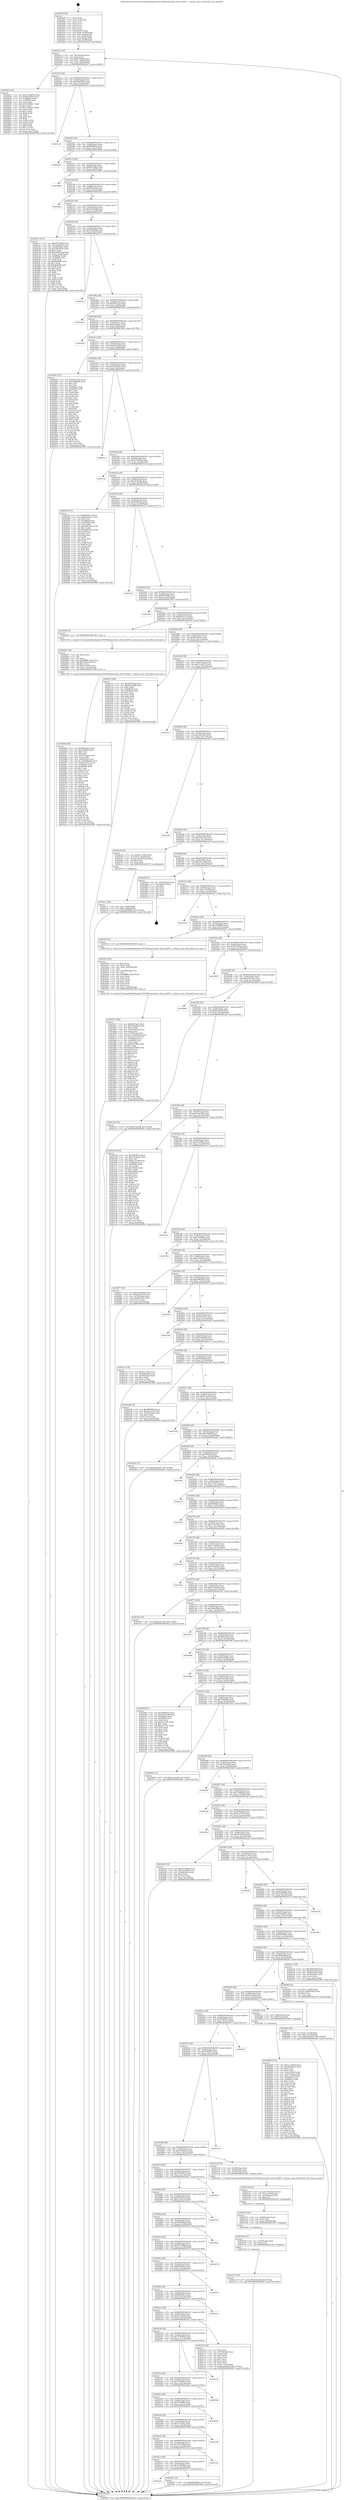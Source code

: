 digraph "0x402290" {
  label = "0x402290 (/mnt/c/Users/mathe/Desktop/tcc/POCII/binaries/extr_leds-tca6507.c_choose_times_Final-ollvm.out::main(0))"
  labelloc = "t"
  node[shape=record]

  Entry [label="",width=0.3,height=0.3,shape=circle,fillcolor=black,style=filled]
  "0x4022c2" [label="{
     0x4022c2 [32]\l
     | [instrs]\l
     &nbsp;&nbsp;0x4022c2 \<+6\>: mov -0xcc(%rbp),%eax\l
     &nbsp;&nbsp;0x4022c8 \<+2\>: mov %eax,%ecx\l
     &nbsp;&nbsp;0x4022ca \<+6\>: sub $0x837de606,%ecx\l
     &nbsp;&nbsp;0x4022d0 \<+6\>: mov %eax,-0xd0(%rbp)\l
     &nbsp;&nbsp;0x4022d6 \<+6\>: mov %ecx,-0xd4(%rbp)\l
     &nbsp;&nbsp;0x4022dc \<+6\>: je 0000000000402b21 \<main+0x891\>\l
  }"]
  "0x402b21" [label="{
     0x402b21 [91]\l
     | [instrs]\l
     &nbsp;&nbsp;0x402b21 \<+5\>: mov $0x11e2be93,%eax\l
     &nbsp;&nbsp;0x402b26 \<+5\>: mov $0x4cb32fa0,%ecx\l
     &nbsp;&nbsp;0x402b2b \<+7\>: mov 0x4060a4,%edx\l
     &nbsp;&nbsp;0x402b32 \<+7\>: mov 0x40608c,%esi\l
     &nbsp;&nbsp;0x402b39 \<+2\>: mov %edx,%edi\l
     &nbsp;&nbsp;0x402b3b \<+6\>: add $0x1259b4e7,%edi\l
     &nbsp;&nbsp;0x402b41 \<+3\>: sub $0x1,%edi\l
     &nbsp;&nbsp;0x402b44 \<+6\>: sub $0x1259b4e7,%edi\l
     &nbsp;&nbsp;0x402b4a \<+3\>: imul %edi,%edx\l
     &nbsp;&nbsp;0x402b4d \<+3\>: and $0x1,%edx\l
     &nbsp;&nbsp;0x402b50 \<+3\>: cmp $0x0,%edx\l
     &nbsp;&nbsp;0x402b53 \<+4\>: sete %r8b\l
     &nbsp;&nbsp;0x402b57 \<+3\>: cmp $0xa,%esi\l
     &nbsp;&nbsp;0x402b5a \<+4\>: setl %r9b\l
     &nbsp;&nbsp;0x402b5e \<+3\>: mov %r8b,%r10b\l
     &nbsp;&nbsp;0x402b61 \<+3\>: and %r9b,%r10b\l
     &nbsp;&nbsp;0x402b64 \<+3\>: xor %r9b,%r8b\l
     &nbsp;&nbsp;0x402b67 \<+3\>: or %r8b,%r10b\l
     &nbsp;&nbsp;0x402b6a \<+4\>: test $0x1,%r10b\l
     &nbsp;&nbsp;0x402b6e \<+3\>: cmovne %ecx,%eax\l
     &nbsp;&nbsp;0x402b71 \<+6\>: mov %eax,-0xcc(%rbp)\l
     &nbsp;&nbsp;0x402b77 \<+5\>: jmp 0000000000403f64 \<main+0x1cd4\>\l
  }"]
  "0x4022e2" [label="{
     0x4022e2 [28]\l
     | [instrs]\l
     &nbsp;&nbsp;0x4022e2 \<+5\>: jmp 00000000004022e7 \<main+0x57\>\l
     &nbsp;&nbsp;0x4022e7 \<+6\>: mov -0xd0(%rbp),%eax\l
     &nbsp;&nbsp;0x4022ed \<+5\>: sub $0x856d2393,%eax\l
     &nbsp;&nbsp;0x4022f2 \<+6\>: mov %eax,-0xd8(%rbp)\l
     &nbsp;&nbsp;0x4022f8 \<+6\>: je 0000000000403e33 \<main+0x1ba3\>\l
  }"]
  Exit [label="",width=0.3,height=0.3,shape=circle,fillcolor=black,style=filled,peripheries=2]
  "0x403e33" [label="{
     0x403e33\l
  }", style=dashed]
  "0x4022fe" [label="{
     0x4022fe [28]\l
     | [instrs]\l
     &nbsp;&nbsp;0x4022fe \<+5\>: jmp 0000000000402303 \<main+0x73\>\l
     &nbsp;&nbsp;0x402303 \<+6\>: mov -0xd0(%rbp),%eax\l
     &nbsp;&nbsp;0x402309 \<+5\>: sub $0x880bf8cb,%eax\l
     &nbsp;&nbsp;0x40230e \<+6\>: mov %eax,-0xdc(%rbp)\l
     &nbsp;&nbsp;0x402314 \<+6\>: je 0000000000403bd8 \<main+0x1948\>\l
  }"]
  "0x403175" [label="{
     0x403175 [15]\l
     | [instrs]\l
     &nbsp;&nbsp;0x403175 \<+10\>: movl $0x2e4e0af6,-0xcc(%rbp)\l
     &nbsp;&nbsp;0x40317f \<+5\>: jmp 0000000000403f64 \<main+0x1cd4\>\l
  }"]
  "0x403bd8" [label="{
     0x403bd8\l
  }", style=dashed]
  "0x40231a" [label="{
     0x40231a [28]\l
     | [instrs]\l
     &nbsp;&nbsp;0x40231a \<+5\>: jmp 000000000040231f \<main+0x8f\>\l
     &nbsp;&nbsp;0x40231f \<+6\>: mov -0xd0(%rbp),%eax\l
     &nbsp;&nbsp;0x402325 \<+5\>: sub $0x8f320d9b,%eax\l
     &nbsp;&nbsp;0x40232a \<+6\>: mov %eax,-0xe0(%rbp)\l
     &nbsp;&nbsp;0x402330 \<+6\>: je 0000000000403966 \<main+0x16d6\>\l
  }"]
  "0x403169" [label="{
     0x403169 [12]\l
     | [instrs]\l
     &nbsp;&nbsp;0x403169 \<+4\>: mov -0x70(%rbp),%rdx\l
     &nbsp;&nbsp;0x40316d \<+3\>: mov %rdx,%rdi\l
     &nbsp;&nbsp;0x403170 \<+5\>: call 0000000000401030 \<free@plt\>\l
     | [calls]\l
     &nbsp;&nbsp;0x401030 \{1\} (unknown)\l
  }"]
  "0x403966" [label="{
     0x403966\l
  }", style=dashed]
  "0x402336" [label="{
     0x402336 [28]\l
     | [instrs]\l
     &nbsp;&nbsp;0x402336 \<+5\>: jmp 000000000040233b \<main+0xab\>\l
     &nbsp;&nbsp;0x40233b \<+6\>: mov -0xd0(%rbp),%eax\l
     &nbsp;&nbsp;0x402341 \<+5\>: sub $0x8fbba14e,%eax\l
     &nbsp;&nbsp;0x402346 \<+6\>: mov %eax,-0xe4(%rbp)\l
     &nbsp;&nbsp;0x40234c \<+6\>: je 0000000000403df5 \<main+0x1b65\>\l
  }"]
  "0x403157" [label="{
     0x403157 [18]\l
     | [instrs]\l
     &nbsp;&nbsp;0x403157 \<+4\>: mov -0x60(%rbp),%rdx\l
     &nbsp;&nbsp;0x40315b \<+3\>: mov %rdx,%rdi\l
     &nbsp;&nbsp;0x40315e \<+6\>: mov %eax,-0x208(%rbp)\l
     &nbsp;&nbsp;0x403164 \<+5\>: call 0000000000401030 \<free@plt\>\l
     | [calls]\l
     &nbsp;&nbsp;0x401030 \{1\} (unknown)\l
  }"]
  "0x403df5" [label="{
     0x403df5\l
  }", style=dashed]
  "0x402352" [label="{
     0x402352 [28]\l
     | [instrs]\l
     &nbsp;&nbsp;0x402352 \<+5\>: jmp 0000000000402357 \<main+0xc7\>\l
     &nbsp;&nbsp;0x402357 \<+6\>: mov -0xd0(%rbp),%eax\l
     &nbsp;&nbsp;0x40235d \<+5\>: sub $0x93e2b388,%eax\l
     &nbsp;&nbsp;0x402362 \<+6\>: mov %eax,-0xe8(%rbp)\l
     &nbsp;&nbsp;0x402368 \<+6\>: je 0000000000402ec7 \<main+0xc37\>\l
  }"]
  "0x403140" [label="{
     0x403140 [23]\l
     | [instrs]\l
     &nbsp;&nbsp;0x403140 \<+10\>: movabs $0x404149,%rdi\l
     &nbsp;&nbsp;0x40314a \<+3\>: mov %eax,-0x78(%rbp)\l
     &nbsp;&nbsp;0x40314d \<+3\>: mov -0x78(%rbp),%esi\l
     &nbsp;&nbsp;0x403150 \<+2\>: mov $0x0,%al\l
     &nbsp;&nbsp;0x403152 \<+5\>: call 0000000000401050 \<printf@plt\>\l
     | [calls]\l
     &nbsp;&nbsp;0x401050 \{1\} (unknown)\l
  }"]
  "0x402ec7" [label="{
     0x402ec7 [112]\l
     | [instrs]\l
     &nbsp;&nbsp;0x402ec7 \<+5\>: mov $0xd50704ad,%eax\l
     &nbsp;&nbsp;0x402ecc \<+5\>: mov $0x7edd65b0,%ecx\l
     &nbsp;&nbsp;0x402ed1 \<+3\>: mov -0x64(%rbp),%edx\l
     &nbsp;&nbsp;0x402ed4 \<+6\>: sub $0x5d6363c8,%edx\l
     &nbsp;&nbsp;0x402eda \<+3\>: add $0x1,%edx\l
     &nbsp;&nbsp;0x402edd \<+6\>: add $0x5d6363c8,%edx\l
     &nbsp;&nbsp;0x402ee3 \<+3\>: mov %edx,-0x64(%rbp)\l
     &nbsp;&nbsp;0x402ee6 \<+7\>: mov 0x4060a4,%edx\l
     &nbsp;&nbsp;0x402eed \<+7\>: mov 0x40608c,%esi\l
     &nbsp;&nbsp;0x402ef4 \<+2\>: mov %edx,%edi\l
     &nbsp;&nbsp;0x402ef6 \<+6\>: sub $0x48dd6f4,%edi\l
     &nbsp;&nbsp;0x402efc \<+3\>: sub $0x1,%edi\l
     &nbsp;&nbsp;0x402eff \<+6\>: add $0x48dd6f4,%edi\l
     &nbsp;&nbsp;0x402f05 \<+3\>: imul %edi,%edx\l
     &nbsp;&nbsp;0x402f08 \<+3\>: and $0x1,%edx\l
     &nbsp;&nbsp;0x402f0b \<+3\>: cmp $0x0,%edx\l
     &nbsp;&nbsp;0x402f0e \<+4\>: sete %r8b\l
     &nbsp;&nbsp;0x402f12 \<+3\>: cmp $0xa,%esi\l
     &nbsp;&nbsp;0x402f15 \<+4\>: setl %r9b\l
     &nbsp;&nbsp;0x402f19 \<+3\>: mov %r8b,%r10b\l
     &nbsp;&nbsp;0x402f1c \<+3\>: and %r9b,%r10b\l
     &nbsp;&nbsp;0x402f1f \<+3\>: xor %r9b,%r8b\l
     &nbsp;&nbsp;0x402f22 \<+3\>: or %r8b,%r10b\l
     &nbsp;&nbsp;0x402f25 \<+4\>: test $0x1,%r10b\l
     &nbsp;&nbsp;0x402f29 \<+3\>: cmovne %ecx,%eax\l
     &nbsp;&nbsp;0x402f2c \<+6\>: mov %eax,-0xcc(%rbp)\l
     &nbsp;&nbsp;0x402f32 \<+5\>: jmp 0000000000403f64 \<main+0x1cd4\>\l
  }"]
  "0x40236e" [label="{
     0x40236e [28]\l
     | [instrs]\l
     &nbsp;&nbsp;0x40236e \<+5\>: jmp 0000000000402373 \<main+0xe3\>\l
     &nbsp;&nbsp;0x402373 \<+6\>: mov -0xd0(%rbp),%eax\l
     &nbsp;&nbsp;0x402379 \<+5\>: sub $0x948bd283,%eax\l
     &nbsp;&nbsp;0x40237e \<+6\>: mov %eax,-0xec(%rbp)\l
     &nbsp;&nbsp;0x402384 \<+6\>: je 0000000000403f1c \<main+0x1c8c\>\l
  }"]
  "0x403057" [label="{
     0x403057 [166]\l
     | [instrs]\l
     &nbsp;&nbsp;0x403057 \<+5\>: mov $0x94f12a23,%ecx\l
     &nbsp;&nbsp;0x40305c \<+5\>: mov $0x3504af5b,%edx\l
     &nbsp;&nbsp;0x403061 \<+3\>: mov $0x1,%r8b\l
     &nbsp;&nbsp;0x403064 \<+6\>: mov -0x204(%rbp),%esi\l
     &nbsp;&nbsp;0x40306a \<+3\>: imul %eax,%esi\l
     &nbsp;&nbsp;0x40306d \<+4\>: mov -0x70(%rbp),%r9\l
     &nbsp;&nbsp;0x403071 \<+4\>: movslq -0x74(%rbp),%r10\l
     &nbsp;&nbsp;0x403075 \<+4\>: mov %esi,(%r9,%r10,4)\l
     &nbsp;&nbsp;0x403079 \<+7\>: mov 0x4060a4,%eax\l
     &nbsp;&nbsp;0x403080 \<+7\>: mov 0x40608c,%esi\l
     &nbsp;&nbsp;0x403087 \<+2\>: mov %eax,%edi\l
     &nbsp;&nbsp;0x403089 \<+6\>: sub $0xdcd3586d,%edi\l
     &nbsp;&nbsp;0x40308f \<+3\>: sub $0x1,%edi\l
     &nbsp;&nbsp;0x403092 \<+6\>: add $0xdcd3586d,%edi\l
     &nbsp;&nbsp;0x403098 \<+3\>: imul %edi,%eax\l
     &nbsp;&nbsp;0x40309b \<+3\>: and $0x1,%eax\l
     &nbsp;&nbsp;0x40309e \<+3\>: cmp $0x0,%eax\l
     &nbsp;&nbsp;0x4030a1 \<+4\>: sete %r11b\l
     &nbsp;&nbsp;0x4030a5 \<+3\>: cmp $0xa,%esi\l
     &nbsp;&nbsp;0x4030a8 \<+3\>: setl %bl\l
     &nbsp;&nbsp;0x4030ab \<+3\>: mov %r11b,%r14b\l
     &nbsp;&nbsp;0x4030ae \<+4\>: xor $0xff,%r14b\l
     &nbsp;&nbsp;0x4030b2 \<+3\>: mov %bl,%r15b\l
     &nbsp;&nbsp;0x4030b5 \<+4\>: xor $0xff,%r15b\l
     &nbsp;&nbsp;0x4030b9 \<+4\>: xor $0x0,%r8b\l
     &nbsp;&nbsp;0x4030bd \<+3\>: mov %r14b,%r12b\l
     &nbsp;&nbsp;0x4030c0 \<+4\>: and $0x0,%r12b\l
     &nbsp;&nbsp;0x4030c4 \<+3\>: and %r8b,%r11b\l
     &nbsp;&nbsp;0x4030c7 \<+3\>: mov %r15b,%r13b\l
     &nbsp;&nbsp;0x4030ca \<+4\>: and $0x0,%r13b\l
     &nbsp;&nbsp;0x4030ce \<+3\>: and %r8b,%bl\l
     &nbsp;&nbsp;0x4030d1 \<+3\>: or %r11b,%r12b\l
     &nbsp;&nbsp;0x4030d4 \<+3\>: or %bl,%r13b\l
     &nbsp;&nbsp;0x4030d7 \<+3\>: xor %r13b,%r12b\l
     &nbsp;&nbsp;0x4030da \<+3\>: or %r15b,%r14b\l
     &nbsp;&nbsp;0x4030dd \<+4\>: xor $0xff,%r14b\l
     &nbsp;&nbsp;0x4030e1 \<+4\>: or $0x0,%r8b\l
     &nbsp;&nbsp;0x4030e5 \<+3\>: and %r8b,%r14b\l
     &nbsp;&nbsp;0x4030e8 \<+3\>: or %r14b,%r12b\l
     &nbsp;&nbsp;0x4030eb \<+4\>: test $0x1,%r12b\l
     &nbsp;&nbsp;0x4030ef \<+3\>: cmovne %edx,%ecx\l
     &nbsp;&nbsp;0x4030f2 \<+6\>: mov %ecx,-0xcc(%rbp)\l
     &nbsp;&nbsp;0x4030f8 \<+5\>: jmp 0000000000403f64 \<main+0x1cd4\>\l
  }"]
  "0x403f1c" [label="{
     0x403f1c\l
  }", style=dashed]
  "0x40238a" [label="{
     0x40238a [28]\l
     | [instrs]\l
     &nbsp;&nbsp;0x40238a \<+5\>: jmp 000000000040238f \<main+0xff\>\l
     &nbsp;&nbsp;0x40238f \<+6\>: mov -0xd0(%rbp),%eax\l
     &nbsp;&nbsp;0x402395 \<+5\>: sub $0x94f12a23,%eax\l
     &nbsp;&nbsp;0x40239a \<+6\>: mov %eax,-0xf0(%rbp)\l
     &nbsp;&nbsp;0x4023a0 \<+6\>: je 0000000000403da5 \<main+0x1b15\>\l
  }"]
  "0x403023" [label="{
     0x403023 [52]\l
     | [instrs]\l
     &nbsp;&nbsp;0x403023 \<+2\>: xor %ecx,%ecx\l
     &nbsp;&nbsp;0x403025 \<+5\>: mov $0x2,%edx\l
     &nbsp;&nbsp;0x40302a \<+6\>: mov %edx,-0x200(%rbp)\l
     &nbsp;&nbsp;0x403030 \<+1\>: cltd\l
     &nbsp;&nbsp;0x403031 \<+6\>: mov -0x200(%rbp),%esi\l
     &nbsp;&nbsp;0x403037 \<+2\>: idiv %esi\l
     &nbsp;&nbsp;0x403039 \<+6\>: imul $0xfffffffe,%edx,%edx\l
     &nbsp;&nbsp;0x40303f \<+2\>: mov %ecx,%edi\l
     &nbsp;&nbsp;0x403041 \<+2\>: sub %edx,%edi\l
     &nbsp;&nbsp;0x403043 \<+2\>: mov %ecx,%edx\l
     &nbsp;&nbsp;0x403045 \<+3\>: sub $0x1,%edx\l
     &nbsp;&nbsp;0x403048 \<+2\>: add %edx,%edi\l
     &nbsp;&nbsp;0x40304a \<+2\>: sub %edi,%ecx\l
     &nbsp;&nbsp;0x40304c \<+6\>: mov %ecx,-0x204(%rbp)\l
     &nbsp;&nbsp;0x403052 \<+5\>: call 0000000000401180 \<next_i\>\l
     | [calls]\l
     &nbsp;&nbsp;0x401180 \{1\} (/mnt/c/Users/mathe/Desktop/tcc/POCII/binaries/extr_leds-tca6507.c_choose_times_Final-ollvm.out::next_i)\l
  }"]
  "0x403da5" [label="{
     0x403da5\l
  }", style=dashed]
  "0x4023a6" [label="{
     0x4023a6 [28]\l
     | [instrs]\l
     &nbsp;&nbsp;0x4023a6 \<+5\>: jmp 00000000004023ab \<main+0x11b\>\l
     &nbsp;&nbsp;0x4023ab \<+6\>: mov -0xd0(%rbp),%eax\l
     &nbsp;&nbsp;0x4023b1 \<+5\>: sub $0x9adebbcc,%eax\l
     &nbsp;&nbsp;0x4023b6 \<+6\>: mov %eax,-0xf4(%rbp)\l
     &nbsp;&nbsp;0x4023bc \<+6\>: je 00000000004039f4 \<main+0x1764\>\l
  }"]
  "0x402f5d" [label="{
     0x402f5d [26]\l
     | [instrs]\l
     &nbsp;&nbsp;0x402f5d \<+4\>: mov %rax,-0x70(%rbp)\l
     &nbsp;&nbsp;0x402f61 \<+7\>: movl $0x0,-0x74(%rbp)\l
     &nbsp;&nbsp;0x402f68 \<+10\>: movl $0xee502a55,-0xcc(%rbp)\l
     &nbsp;&nbsp;0x402f72 \<+5\>: jmp 0000000000403f64 \<main+0x1cd4\>\l
  }"]
  "0x4039f4" [label="{
     0x4039f4\l
  }", style=dashed]
  "0x4023c2" [label="{
     0x4023c2 [28]\l
     | [instrs]\l
     &nbsp;&nbsp;0x4023c2 \<+5\>: jmp 00000000004023c7 \<main+0x137\>\l
     &nbsp;&nbsp;0x4023c7 \<+6\>: mov -0xd0(%rbp),%eax\l
     &nbsp;&nbsp;0x4023cd \<+5\>: sub $0x9cdb15a6,%eax\l
     &nbsp;&nbsp;0x4023d2 \<+6\>: mov %eax,-0xf8(%rbp)\l
     &nbsp;&nbsp;0x4023d8 \<+6\>: je 0000000000402f95 \<main+0xd05\>\l
  }"]
  "0x402ade" [label="{
     0x402ade\l
  }", style=dashed]
  "0x402f95" [label="{
     0x402f95 [137]\l
     | [instrs]\l
     &nbsp;&nbsp;0x402f95 \<+5\>: mov $0x94f12a23,%eax\l
     &nbsp;&nbsp;0x402f9a \<+5\>: mov $0xce88b6f9,%ecx\l
     &nbsp;&nbsp;0x402f9f \<+2\>: mov $0x1,%dl\l
     &nbsp;&nbsp;0x402fa1 \<+2\>: xor %esi,%esi\l
     &nbsp;&nbsp;0x402fa3 \<+7\>: mov 0x4060a4,%edi\l
     &nbsp;&nbsp;0x402faa \<+8\>: mov 0x40608c,%r8d\l
     &nbsp;&nbsp;0x402fb2 \<+3\>: sub $0x1,%esi\l
     &nbsp;&nbsp;0x402fb5 \<+3\>: mov %edi,%r9d\l
     &nbsp;&nbsp;0x402fb8 \<+3\>: add %esi,%r9d\l
     &nbsp;&nbsp;0x402fbb \<+4\>: imul %r9d,%edi\l
     &nbsp;&nbsp;0x402fbf \<+3\>: and $0x1,%edi\l
     &nbsp;&nbsp;0x402fc2 \<+3\>: cmp $0x0,%edi\l
     &nbsp;&nbsp;0x402fc5 \<+4\>: sete %r10b\l
     &nbsp;&nbsp;0x402fc9 \<+4\>: cmp $0xa,%r8d\l
     &nbsp;&nbsp;0x402fcd \<+4\>: setl %r11b\l
     &nbsp;&nbsp;0x402fd1 \<+3\>: mov %r10b,%bl\l
     &nbsp;&nbsp;0x402fd4 \<+3\>: xor $0xff,%bl\l
     &nbsp;&nbsp;0x402fd7 \<+3\>: mov %r11b,%r14b\l
     &nbsp;&nbsp;0x402fda \<+4\>: xor $0xff,%r14b\l
     &nbsp;&nbsp;0x402fde \<+3\>: xor $0x1,%dl\l
     &nbsp;&nbsp;0x402fe1 \<+3\>: mov %bl,%r15b\l
     &nbsp;&nbsp;0x402fe4 \<+4\>: and $0xff,%r15b\l
     &nbsp;&nbsp;0x402fe8 \<+3\>: and %dl,%r10b\l
     &nbsp;&nbsp;0x402feb \<+3\>: mov %r14b,%r12b\l
     &nbsp;&nbsp;0x402fee \<+4\>: and $0xff,%r12b\l
     &nbsp;&nbsp;0x402ff2 \<+3\>: and %dl,%r11b\l
     &nbsp;&nbsp;0x402ff5 \<+3\>: or %r10b,%r15b\l
     &nbsp;&nbsp;0x402ff8 \<+3\>: or %r11b,%r12b\l
     &nbsp;&nbsp;0x402ffb \<+3\>: xor %r12b,%r15b\l
     &nbsp;&nbsp;0x402ffe \<+3\>: or %r14b,%bl\l
     &nbsp;&nbsp;0x403001 \<+3\>: xor $0xff,%bl\l
     &nbsp;&nbsp;0x403004 \<+3\>: or $0x1,%dl\l
     &nbsp;&nbsp;0x403007 \<+2\>: and %dl,%bl\l
     &nbsp;&nbsp;0x403009 \<+3\>: or %bl,%r15b\l
     &nbsp;&nbsp;0x40300c \<+4\>: test $0x1,%r15b\l
     &nbsp;&nbsp;0x403010 \<+3\>: cmovne %ecx,%eax\l
     &nbsp;&nbsp;0x403013 \<+6\>: mov %eax,-0xcc(%rbp)\l
     &nbsp;&nbsp;0x403019 \<+5\>: jmp 0000000000403f64 \<main+0x1cd4\>\l
  }"]
  "0x4023de" [label="{
     0x4023de [28]\l
     | [instrs]\l
     &nbsp;&nbsp;0x4023de \<+5\>: jmp 00000000004023e3 \<main+0x153\>\l
     &nbsp;&nbsp;0x4023e3 \<+6\>: mov -0xd0(%rbp),%eax\l
     &nbsp;&nbsp;0x4023e9 \<+5\>: sub $0xa0c82a32,%eax\l
     &nbsp;&nbsp;0x4023ee \<+6\>: mov %eax,-0xfc(%rbp)\l
     &nbsp;&nbsp;0x4023f4 \<+6\>: je 00000000004034ee \<main+0x125e\>\l
  }"]
  "0x402f37" [label="{
     0x402f37 [15]\l
     | [instrs]\l
     &nbsp;&nbsp;0x402f37 \<+10\>: movl $0x4879009c,-0xcc(%rbp)\l
     &nbsp;&nbsp;0x402f41 \<+5\>: jmp 0000000000403f64 \<main+0x1cd4\>\l
  }"]
  "0x4034ee" [label="{
     0x4034ee\l
  }", style=dashed]
  "0x4023fa" [label="{
     0x4023fa [28]\l
     | [instrs]\l
     &nbsp;&nbsp;0x4023fa \<+5\>: jmp 00000000004023ff \<main+0x16f\>\l
     &nbsp;&nbsp;0x4023ff \<+6\>: mov -0xd0(%rbp),%eax\l
     &nbsp;&nbsp;0x402405 \<+5\>: sub $0xa16a9202,%eax\l
     &nbsp;&nbsp;0x40240a \<+6\>: mov %eax,-0x100(%rbp)\l
     &nbsp;&nbsp;0x402410 \<+6\>: je 00000000004037a9 \<main+0x1519\>\l
  }"]
  "0x402ac2" [label="{
     0x402ac2 [28]\l
     | [instrs]\l
     &nbsp;&nbsp;0x402ac2 \<+5\>: jmp 0000000000402ac7 \<main+0x837\>\l
     &nbsp;&nbsp;0x402ac7 \<+6\>: mov -0xd0(%rbp),%eax\l
     &nbsp;&nbsp;0x402acd \<+5\>: sub $0x7edd65b0,%eax\l
     &nbsp;&nbsp;0x402ad2 \<+6\>: mov %eax,-0x1f8(%rbp)\l
     &nbsp;&nbsp;0x402ad8 \<+6\>: je 0000000000402f37 \<main+0xca7\>\l
  }"]
  "0x4037a9" [label="{
     0x4037a9\l
  }", style=dashed]
  "0x402416" [label="{
     0x402416 [28]\l
     | [instrs]\l
     &nbsp;&nbsp;0x402416 \<+5\>: jmp 000000000040241b \<main+0x18b\>\l
     &nbsp;&nbsp;0x40241b \<+6\>: mov -0xd0(%rbp),%eax\l
     &nbsp;&nbsp;0x402421 \<+5\>: sub $0xa4cd5c64,%eax\l
     &nbsp;&nbsp;0x402426 \<+6\>: mov %eax,-0x104(%rbp)\l
     &nbsp;&nbsp;0x40242c \<+6\>: je 0000000000402cff \<main+0xa6f\>\l
  }"]
  "0x4031da" [label="{
     0x4031da\l
  }", style=dashed]
  "0x402cff" [label="{
     0x402cff [147]\l
     | [instrs]\l
     &nbsp;&nbsp;0x402cff \<+5\>: mov $0x668364c4,%eax\l
     &nbsp;&nbsp;0x402d04 \<+5\>: mov $0xbb53cca7,%ecx\l
     &nbsp;&nbsp;0x402d09 \<+2\>: mov $0x1,%dl\l
     &nbsp;&nbsp;0x402d0b \<+7\>: mov 0x4060a4,%esi\l
     &nbsp;&nbsp;0x402d12 \<+7\>: mov 0x40608c,%edi\l
     &nbsp;&nbsp;0x402d19 \<+3\>: mov %esi,%r8d\l
     &nbsp;&nbsp;0x402d1c \<+7\>: sub $0x3b387533,%r8d\l
     &nbsp;&nbsp;0x402d23 \<+4\>: sub $0x1,%r8d\l
     &nbsp;&nbsp;0x402d27 \<+7\>: add $0x3b387533,%r8d\l
     &nbsp;&nbsp;0x402d2e \<+4\>: imul %r8d,%esi\l
     &nbsp;&nbsp;0x402d32 \<+3\>: and $0x1,%esi\l
     &nbsp;&nbsp;0x402d35 \<+3\>: cmp $0x0,%esi\l
     &nbsp;&nbsp;0x402d38 \<+4\>: sete %r9b\l
     &nbsp;&nbsp;0x402d3c \<+3\>: cmp $0xa,%edi\l
     &nbsp;&nbsp;0x402d3f \<+4\>: setl %r10b\l
     &nbsp;&nbsp;0x402d43 \<+3\>: mov %r9b,%r11b\l
     &nbsp;&nbsp;0x402d46 \<+4\>: xor $0xff,%r11b\l
     &nbsp;&nbsp;0x402d4a \<+3\>: mov %r10b,%bl\l
     &nbsp;&nbsp;0x402d4d \<+3\>: xor $0xff,%bl\l
     &nbsp;&nbsp;0x402d50 \<+3\>: xor $0x0,%dl\l
     &nbsp;&nbsp;0x402d53 \<+3\>: mov %r11b,%r14b\l
     &nbsp;&nbsp;0x402d56 \<+4\>: and $0x0,%r14b\l
     &nbsp;&nbsp;0x402d5a \<+3\>: and %dl,%r9b\l
     &nbsp;&nbsp;0x402d5d \<+3\>: mov %bl,%r15b\l
     &nbsp;&nbsp;0x402d60 \<+4\>: and $0x0,%r15b\l
     &nbsp;&nbsp;0x402d64 \<+3\>: and %dl,%r10b\l
     &nbsp;&nbsp;0x402d67 \<+3\>: or %r9b,%r14b\l
     &nbsp;&nbsp;0x402d6a \<+3\>: or %r10b,%r15b\l
     &nbsp;&nbsp;0x402d6d \<+3\>: xor %r15b,%r14b\l
     &nbsp;&nbsp;0x402d70 \<+3\>: or %bl,%r11b\l
     &nbsp;&nbsp;0x402d73 \<+4\>: xor $0xff,%r11b\l
     &nbsp;&nbsp;0x402d77 \<+3\>: or $0x0,%dl\l
     &nbsp;&nbsp;0x402d7a \<+3\>: and %dl,%r11b\l
     &nbsp;&nbsp;0x402d7d \<+3\>: or %r11b,%r14b\l
     &nbsp;&nbsp;0x402d80 \<+4\>: test $0x1,%r14b\l
     &nbsp;&nbsp;0x402d84 \<+3\>: cmovne %ecx,%eax\l
     &nbsp;&nbsp;0x402d87 \<+6\>: mov %eax,-0xcc(%rbp)\l
     &nbsp;&nbsp;0x402d8d \<+5\>: jmp 0000000000403f64 \<main+0x1cd4\>\l
  }"]
  "0x402432" [label="{
     0x402432 [28]\l
     | [instrs]\l
     &nbsp;&nbsp;0x402432 \<+5\>: jmp 0000000000402437 \<main+0x1a7\>\l
     &nbsp;&nbsp;0x402437 \<+6\>: mov -0xd0(%rbp),%eax\l
     &nbsp;&nbsp;0x40243d \<+5\>: sub $0xb2998cc6,%eax\l
     &nbsp;&nbsp;0x402442 \<+6\>: mov %eax,-0x108(%rbp)\l
     &nbsp;&nbsp;0x402448 \<+6\>: je 0000000000403a57 \<main+0x17c7\>\l
  }"]
  "0x402aa6" [label="{
     0x402aa6 [28]\l
     | [instrs]\l
     &nbsp;&nbsp;0x402aa6 \<+5\>: jmp 0000000000402aab \<main+0x81b\>\l
     &nbsp;&nbsp;0x402aab \<+6\>: mov -0xd0(%rbp),%eax\l
     &nbsp;&nbsp;0x402ab1 \<+5\>: sub $0x7d873f08,%eax\l
     &nbsp;&nbsp;0x402ab6 \<+6\>: mov %eax,-0x1f4(%rbp)\l
     &nbsp;&nbsp;0x402abc \<+6\>: je 00000000004031da \<main+0xf4a\>\l
  }"]
  "0x403a57" [label="{
     0x403a57\l
  }", style=dashed]
  "0x40244e" [label="{
     0x40244e [28]\l
     | [instrs]\l
     &nbsp;&nbsp;0x40244e \<+5\>: jmp 0000000000402453 \<main+0x1c3\>\l
     &nbsp;&nbsp;0x402453 \<+6\>: mov -0xd0(%rbp),%eax\l
     &nbsp;&nbsp;0x402459 \<+5\>: sub $0xb8070c8b,%eax\l
     &nbsp;&nbsp;0x40245e \<+6\>: mov %eax,-0x10c(%rbp)\l
     &nbsp;&nbsp;0x402464 \<+6\>: je 0000000000403305 \<main+0x1075\>\l
  }"]
  "0x403e89" [label="{
     0x403e89\l
  }", style=dashed]
  "0x403305" [label="{
     0x403305\l
  }", style=dashed]
  "0x40246a" [label="{
     0x40246a [28]\l
     | [instrs]\l
     &nbsp;&nbsp;0x40246a \<+5\>: jmp 000000000040246f \<main+0x1df\>\l
     &nbsp;&nbsp;0x40246f \<+6\>: mov -0xd0(%rbp),%eax\l
     &nbsp;&nbsp;0x402475 \<+5\>: sub $0xbb53cca7,%eax\l
     &nbsp;&nbsp;0x40247a \<+6\>: mov %eax,-0x110(%rbp)\l
     &nbsp;&nbsp;0x402480 \<+6\>: je 0000000000402d92 \<main+0xb02\>\l
  }"]
  "0x402a8a" [label="{
     0x402a8a [28]\l
     | [instrs]\l
     &nbsp;&nbsp;0x402a8a \<+5\>: jmp 0000000000402a8f \<main+0x7ff\>\l
     &nbsp;&nbsp;0x402a8f \<+6\>: mov -0xd0(%rbp),%eax\l
     &nbsp;&nbsp;0x402a95 \<+5\>: sub $0x7ccf21bc,%eax\l
     &nbsp;&nbsp;0x402a9a \<+6\>: mov %eax,-0x1f0(%rbp)\l
     &nbsp;&nbsp;0x402aa0 \<+6\>: je 0000000000403e89 \<main+0x1bf9\>\l
  }"]
  "0x402d92" [label="{
     0x402d92 [5]\l
     | [instrs]\l
     &nbsp;&nbsp;0x402d92 \<+5\>: call 0000000000401180 \<next_i\>\l
     | [calls]\l
     &nbsp;&nbsp;0x401180 \{1\} (/mnt/c/Users/mathe/Desktop/tcc/POCII/binaries/extr_leds-tca6507.c_choose_times_Final-ollvm.out::next_i)\l
  }"]
  "0x402486" [label="{
     0x402486 [28]\l
     | [instrs]\l
     &nbsp;&nbsp;0x402486 \<+5\>: jmp 000000000040248b \<main+0x1fb\>\l
     &nbsp;&nbsp;0x40248b \<+6\>: mov -0xd0(%rbp),%eax\l
     &nbsp;&nbsp;0x402491 \<+5\>: sub $0xbfb26241,%eax\l
     &nbsp;&nbsp;0x402496 \<+6\>: mov %eax,-0x114(%rbp)\l
     &nbsp;&nbsp;0x40249c \<+6\>: je 0000000000402e71 \<main+0xbe1\>\l
  }"]
  "0x402b06" [label="{
     0x402b06\l
  }", style=dashed]
  "0x402e71" [label="{
     0x402e71 [86]\l
     | [instrs]\l
     &nbsp;&nbsp;0x402e71 \<+5\>: mov $0xd50704ad,%eax\l
     &nbsp;&nbsp;0x402e76 \<+5\>: mov $0x93e2b388,%ecx\l
     &nbsp;&nbsp;0x402e7b \<+2\>: xor %edx,%edx\l
     &nbsp;&nbsp;0x402e7d \<+7\>: mov 0x4060a4,%esi\l
     &nbsp;&nbsp;0x402e84 \<+7\>: mov 0x40608c,%edi\l
     &nbsp;&nbsp;0x402e8b \<+3\>: sub $0x1,%edx\l
     &nbsp;&nbsp;0x402e8e \<+3\>: mov %esi,%r8d\l
     &nbsp;&nbsp;0x402e91 \<+3\>: add %edx,%r8d\l
     &nbsp;&nbsp;0x402e94 \<+4\>: imul %r8d,%esi\l
     &nbsp;&nbsp;0x402e98 \<+3\>: and $0x1,%esi\l
     &nbsp;&nbsp;0x402e9b \<+3\>: cmp $0x0,%esi\l
     &nbsp;&nbsp;0x402e9e \<+4\>: sete %r9b\l
     &nbsp;&nbsp;0x402ea2 \<+3\>: cmp $0xa,%edi\l
     &nbsp;&nbsp;0x402ea5 \<+4\>: setl %r10b\l
     &nbsp;&nbsp;0x402ea9 \<+3\>: mov %r9b,%r11b\l
     &nbsp;&nbsp;0x402eac \<+3\>: and %r10b,%r11b\l
     &nbsp;&nbsp;0x402eaf \<+3\>: xor %r10b,%r9b\l
     &nbsp;&nbsp;0x402eb2 \<+3\>: or %r9b,%r11b\l
     &nbsp;&nbsp;0x402eb5 \<+4\>: test $0x1,%r11b\l
     &nbsp;&nbsp;0x402eb9 \<+3\>: cmovne %ecx,%eax\l
     &nbsp;&nbsp;0x402ebc \<+6\>: mov %eax,-0xcc(%rbp)\l
     &nbsp;&nbsp;0x402ec2 \<+5\>: jmp 0000000000403f64 \<main+0x1cd4\>\l
  }"]
  "0x4024a2" [label="{
     0x4024a2 [28]\l
     | [instrs]\l
     &nbsp;&nbsp;0x4024a2 \<+5\>: jmp 00000000004024a7 \<main+0x217\>\l
     &nbsp;&nbsp;0x4024a7 \<+6\>: mov -0xd0(%rbp),%eax\l
     &nbsp;&nbsp;0x4024ad \<+5\>: sub $0xc1cdc215,%eax\l
     &nbsp;&nbsp;0x4024b2 \<+6\>: mov %eax,-0x118(%rbp)\l
     &nbsp;&nbsp;0x4024b8 \<+6\>: je 00000000004035e7 \<main+0x1357\>\l
  }"]
  "0x402a6e" [label="{
     0x402a6e [28]\l
     | [instrs]\l
     &nbsp;&nbsp;0x402a6e \<+5\>: jmp 0000000000402a73 \<main+0x7e3\>\l
     &nbsp;&nbsp;0x402a73 \<+6\>: mov -0xd0(%rbp),%eax\l
     &nbsp;&nbsp;0x402a79 \<+5\>: sub $0x754c8f46,%eax\l
     &nbsp;&nbsp;0x402a7e \<+6\>: mov %eax,-0x1ec(%rbp)\l
     &nbsp;&nbsp;0x402a84 \<+6\>: je 0000000000402b06 \<main+0x876\>\l
  }"]
  "0x4035e7" [label="{
     0x4035e7\l
  }", style=dashed]
  "0x4024be" [label="{
     0x4024be [28]\l
     | [instrs]\l
     &nbsp;&nbsp;0x4024be \<+5\>: jmp 00000000004024c3 \<main+0x233\>\l
     &nbsp;&nbsp;0x4024c3 \<+6\>: mov -0xd0(%rbp),%eax\l
     &nbsp;&nbsp;0x4024c9 \<+5\>: sub $0xc2810a1f,%eax\l
     &nbsp;&nbsp;0x4024ce \<+6\>: mov %eax,-0x11c(%rbp)\l
     &nbsp;&nbsp;0x4024d4 \<+6\>: je 0000000000402c6d \<main+0x9dd\>\l
  }"]
  "0x40390b" [label="{
     0x40390b\l
  }", style=dashed]
  "0x402c6d" [label="{
     0x402c6d\l
  }", style=dashed]
  "0x4024da" [label="{
     0x4024da [28]\l
     | [instrs]\l
     &nbsp;&nbsp;0x4024da \<+5\>: jmp 00000000004024df \<main+0x24f\>\l
     &nbsp;&nbsp;0x4024df \<+6\>: mov -0xd0(%rbp),%eax\l
     &nbsp;&nbsp;0x4024e5 \<+5\>: sub $0xc4a5e1f5,%eax\l
     &nbsp;&nbsp;0x4024ea \<+6\>: mov %eax,-0x120(%rbp)\l
     &nbsp;&nbsp;0x4024f0 \<+6\>: je 0000000000402ca9 \<main+0xa19\>\l
  }"]
  "0x402a52" [label="{
     0x402a52 [28]\l
     | [instrs]\l
     &nbsp;&nbsp;0x402a52 \<+5\>: jmp 0000000000402a57 \<main+0x7c7\>\l
     &nbsp;&nbsp;0x402a57 \<+6\>: mov -0xd0(%rbp),%eax\l
     &nbsp;&nbsp;0x402a5d \<+5\>: sub $0x744cbb41,%eax\l
     &nbsp;&nbsp;0x402a62 \<+6\>: mov %eax,-0x1e8(%rbp)\l
     &nbsp;&nbsp;0x402a68 \<+6\>: je 000000000040390b \<main+0x167b\>\l
  }"]
  "0x402ca9" [label="{
     0x402ca9 [30]\l
     | [instrs]\l
     &nbsp;&nbsp;0x402ca9 \<+7\>: movl $0x64,-0x50(%rbp)\l
     &nbsp;&nbsp;0x402cb0 \<+7\>: movl $0x1,-0x54(%rbp)\l
     &nbsp;&nbsp;0x402cb7 \<+4\>: movslq -0x54(%rbp),%rax\l
     &nbsp;&nbsp;0x402cbb \<+4\>: shl $0x2,%rax\l
     &nbsp;&nbsp;0x402cbf \<+3\>: mov %rax,%rdi\l
     &nbsp;&nbsp;0x402cc2 \<+5\>: call 0000000000401070 \<malloc@plt\>\l
     | [calls]\l
     &nbsp;&nbsp;0x401070 \{1\} (unknown)\l
  }"]
  "0x4024f6" [label="{
     0x4024f6 [28]\l
     | [instrs]\l
     &nbsp;&nbsp;0x4024f6 \<+5\>: jmp 00000000004024fb \<main+0x26b\>\l
     &nbsp;&nbsp;0x4024fb \<+6\>: mov -0xd0(%rbp),%eax\l
     &nbsp;&nbsp;0x402501 \<+5\>: sub $0xcaee7cd4,%eax\l
     &nbsp;&nbsp;0x402506 \<+6\>: mov %eax,-0x124(%rbp)\l
     &nbsp;&nbsp;0x40250c \<+6\>: je 0000000000403cff \<main+0x1a6f\>\l
  }"]
  "0x40337a" [label="{
     0x40337a\l
  }", style=dashed]
  "0x403cff" [label="{
     0x403cff [21]\l
     | [instrs]\l
     &nbsp;&nbsp;0x403cff \<+3\>: mov -0x38(%rbp),%eax\l
     &nbsp;&nbsp;0x403d02 \<+7\>: add $0x218,%rsp\l
     &nbsp;&nbsp;0x403d09 \<+1\>: pop %rbx\l
     &nbsp;&nbsp;0x403d0a \<+2\>: pop %r12\l
     &nbsp;&nbsp;0x403d0c \<+2\>: pop %r13\l
     &nbsp;&nbsp;0x403d0e \<+2\>: pop %r14\l
     &nbsp;&nbsp;0x403d10 \<+2\>: pop %r15\l
     &nbsp;&nbsp;0x403d12 \<+1\>: pop %rbp\l
     &nbsp;&nbsp;0x403d13 \<+1\>: ret\l
  }"]
  "0x402512" [label="{
     0x402512 [28]\l
     | [instrs]\l
     &nbsp;&nbsp;0x402512 \<+5\>: jmp 0000000000402517 \<main+0x287\>\l
     &nbsp;&nbsp;0x402517 \<+6\>: mov -0xd0(%rbp),%eax\l
     &nbsp;&nbsp;0x40251d \<+5\>: sub $0xcc70e65f,%eax\l
     &nbsp;&nbsp;0x402522 \<+6\>: mov %eax,-0x128(%rbp)\l
     &nbsp;&nbsp;0x402528 \<+6\>: je 0000000000403452 \<main+0x11c2\>\l
  }"]
  "0x402a36" [label="{
     0x402a36 [28]\l
     | [instrs]\l
     &nbsp;&nbsp;0x402a36 \<+5\>: jmp 0000000000402a3b \<main+0x7ab\>\l
     &nbsp;&nbsp;0x402a3b \<+6\>: mov -0xd0(%rbp),%eax\l
     &nbsp;&nbsp;0x402a41 \<+5\>: sub $0x71859930,%eax\l
     &nbsp;&nbsp;0x402a46 \<+6\>: mov %eax,-0x1e4(%rbp)\l
     &nbsp;&nbsp;0x402a4c \<+6\>: je 000000000040337a \<main+0x10ea\>\l
  }"]
  "0x403452" [label="{
     0x403452\l
  }", style=dashed]
  "0x40252e" [label="{
     0x40252e [28]\l
     | [instrs]\l
     &nbsp;&nbsp;0x40252e \<+5\>: jmp 0000000000402533 \<main+0x2a3\>\l
     &nbsp;&nbsp;0x402533 \<+6\>: mov -0xd0(%rbp),%eax\l
     &nbsp;&nbsp;0x402539 \<+5\>: sub $0xce88b6f9,%eax\l
     &nbsp;&nbsp;0x40253e \<+6\>: mov %eax,-0x12c(%rbp)\l
     &nbsp;&nbsp;0x402544 \<+6\>: je 000000000040301e \<main+0xd8e\>\l
  }"]
  "0x40310c" [label="{
     0x40310c [36]\l
     | [instrs]\l
     &nbsp;&nbsp;0x40310c \<+2\>: xor %eax,%eax\l
     &nbsp;&nbsp;0x40310e \<+3\>: mov -0x74(%rbp),%ecx\l
     &nbsp;&nbsp;0x403111 \<+2\>: mov %eax,%edx\l
     &nbsp;&nbsp;0x403113 \<+2\>: sub %ecx,%edx\l
     &nbsp;&nbsp;0x403115 \<+2\>: mov %eax,%ecx\l
     &nbsp;&nbsp;0x403117 \<+3\>: sub $0x1,%ecx\l
     &nbsp;&nbsp;0x40311a \<+2\>: add %ecx,%edx\l
     &nbsp;&nbsp;0x40311c \<+2\>: sub %edx,%eax\l
     &nbsp;&nbsp;0x40311e \<+3\>: mov %eax,-0x74(%rbp)\l
     &nbsp;&nbsp;0x403121 \<+10\>: movl $0xee502a55,-0xcc(%rbp)\l
     &nbsp;&nbsp;0x40312b \<+5\>: jmp 0000000000403f64 \<main+0x1cd4\>\l
  }"]
  "0x40301e" [label="{
     0x40301e [5]\l
     | [instrs]\l
     &nbsp;&nbsp;0x40301e \<+5\>: call 0000000000401180 \<next_i\>\l
     | [calls]\l
     &nbsp;&nbsp;0x401180 \{1\} (/mnt/c/Users/mathe/Desktop/tcc/POCII/binaries/extr_leds-tca6507.c_choose_times_Final-ollvm.out::next_i)\l
  }"]
  "0x40254a" [label="{
     0x40254a [28]\l
     | [instrs]\l
     &nbsp;&nbsp;0x40254a \<+5\>: jmp 000000000040254f \<main+0x2bf\>\l
     &nbsp;&nbsp;0x40254f \<+6\>: mov -0xd0(%rbp),%eax\l
     &nbsp;&nbsp;0x402555 \<+5\>: sub $0xd50704ad,%eax\l
     &nbsp;&nbsp;0x40255a \<+6\>: mov %eax,-0x130(%rbp)\l
     &nbsp;&nbsp;0x402560 \<+6\>: je 0000000000403d83 \<main+0x1af3\>\l
  }"]
  "0x402a1a" [label="{
     0x402a1a [28]\l
     | [instrs]\l
     &nbsp;&nbsp;0x402a1a \<+5\>: jmp 0000000000402a1f \<main+0x78f\>\l
     &nbsp;&nbsp;0x402a1f \<+6\>: mov -0xd0(%rbp),%eax\l
     &nbsp;&nbsp;0x402a25 \<+5\>: sub $0x6cca4aa9,%eax\l
     &nbsp;&nbsp;0x402a2a \<+6\>: mov %eax,-0x1e0(%rbp)\l
     &nbsp;&nbsp;0x402a30 \<+6\>: je 000000000040310c \<main+0xe7c\>\l
  }"]
  "0x403d83" [label="{
     0x403d83\l
  }", style=dashed]
  "0x402566" [label="{
     0x402566 [28]\l
     | [instrs]\l
     &nbsp;&nbsp;0x402566 \<+5\>: jmp 000000000040256b \<main+0x2db\>\l
     &nbsp;&nbsp;0x40256b \<+6\>: mov -0xd0(%rbp),%eax\l
     &nbsp;&nbsp;0x402571 \<+5\>: sub $0xdaa97501,%eax\l
     &nbsp;&nbsp;0x402576 \<+6\>: mov %eax,-0x134(%rbp)\l
     &nbsp;&nbsp;0x40257c \<+6\>: je 0000000000403688 \<main+0x13f8\>\l
  }"]
  "0x403aea" [label="{
     0x403aea\l
  }", style=dashed]
  "0x403688" [label="{
     0x403688\l
  }", style=dashed]
  "0x402582" [label="{
     0x402582 [28]\l
     | [instrs]\l
     &nbsp;&nbsp;0x402582 \<+5\>: jmp 0000000000402587 \<main+0x2f7\>\l
     &nbsp;&nbsp;0x402587 \<+6\>: mov -0xd0(%rbp),%eax\l
     &nbsp;&nbsp;0x40258d \<+5\>: sub $0xdba0d5c8,%eax\l
     &nbsp;&nbsp;0x402592 \<+6\>: mov %eax,-0x138(%rbp)\l
     &nbsp;&nbsp;0x402598 \<+6\>: je 0000000000402c22 \<main+0x992\>\l
  }"]
  "0x4029fe" [label="{
     0x4029fe [28]\l
     | [instrs]\l
     &nbsp;&nbsp;0x4029fe \<+5\>: jmp 0000000000402a03 \<main+0x773\>\l
     &nbsp;&nbsp;0x402a03 \<+6\>: mov -0xd0(%rbp),%eax\l
     &nbsp;&nbsp;0x402a09 \<+5\>: sub $0x69494f5c,%eax\l
     &nbsp;&nbsp;0x402a0e \<+6\>: mov %eax,-0x1dc(%rbp)\l
     &nbsp;&nbsp;0x402a14 \<+6\>: je 0000000000403aea \<main+0x185a\>\l
  }"]
  "0x402c22" [label="{
     0x402c22 [15]\l
     | [instrs]\l
     &nbsp;&nbsp;0x402c22 \<+10\>: movl $0xf7c0eedb,-0xcc(%rbp)\l
     &nbsp;&nbsp;0x402c2c \<+5\>: jmp 0000000000403f64 \<main+0x1cd4\>\l
  }"]
  "0x40259e" [label="{
     0x40259e [28]\l
     | [instrs]\l
     &nbsp;&nbsp;0x40259e \<+5\>: jmp 00000000004025a3 \<main+0x313\>\l
     &nbsp;&nbsp;0x4025a3 \<+6\>: mov -0xd0(%rbp),%eax\l
     &nbsp;&nbsp;0x4025a9 \<+5\>: sub $0xe55ec366,%eax\l
     &nbsp;&nbsp;0x4025ae \<+6\>: mov %eax,-0x13c(%rbp)\l
     &nbsp;&nbsp;0x4025b4 \<+6\>: je 0000000000403c56 \<main+0x19c6\>\l
  }"]
  "0x403d33" [label="{
     0x403d33\l
  }", style=dashed]
  "0x403c56" [label="{
     0x403c56 [154]\l
     | [instrs]\l
     &nbsp;&nbsp;0x403c56 \<+5\>: mov $0x50b9f01d,%eax\l
     &nbsp;&nbsp;0x403c5b \<+5\>: mov $0x25554ea0,%ecx\l
     &nbsp;&nbsp;0x403c60 \<+2\>: mov $0x1,%dl\l
     &nbsp;&nbsp;0x403c62 \<+7\>: movl $0x0,-0x38(%rbp)\l
     &nbsp;&nbsp;0x403c69 \<+7\>: mov 0x4060a4,%esi\l
     &nbsp;&nbsp;0x403c70 \<+7\>: mov 0x40608c,%edi\l
     &nbsp;&nbsp;0x403c77 \<+3\>: mov %esi,%r8d\l
     &nbsp;&nbsp;0x403c7a \<+7\>: add $0x10f3b0,%r8d\l
     &nbsp;&nbsp;0x403c81 \<+4\>: sub $0x1,%r8d\l
     &nbsp;&nbsp;0x403c85 \<+7\>: sub $0x10f3b0,%r8d\l
     &nbsp;&nbsp;0x403c8c \<+4\>: imul %r8d,%esi\l
     &nbsp;&nbsp;0x403c90 \<+3\>: and $0x1,%esi\l
     &nbsp;&nbsp;0x403c93 \<+3\>: cmp $0x0,%esi\l
     &nbsp;&nbsp;0x403c96 \<+4\>: sete %r9b\l
     &nbsp;&nbsp;0x403c9a \<+3\>: cmp $0xa,%edi\l
     &nbsp;&nbsp;0x403c9d \<+4\>: setl %r10b\l
     &nbsp;&nbsp;0x403ca1 \<+3\>: mov %r9b,%r11b\l
     &nbsp;&nbsp;0x403ca4 \<+4\>: xor $0xff,%r11b\l
     &nbsp;&nbsp;0x403ca8 \<+3\>: mov %r10b,%bl\l
     &nbsp;&nbsp;0x403cab \<+3\>: xor $0xff,%bl\l
     &nbsp;&nbsp;0x403cae \<+3\>: xor $0x0,%dl\l
     &nbsp;&nbsp;0x403cb1 \<+3\>: mov %r11b,%r14b\l
     &nbsp;&nbsp;0x403cb4 \<+4\>: and $0x0,%r14b\l
     &nbsp;&nbsp;0x403cb8 \<+3\>: and %dl,%r9b\l
     &nbsp;&nbsp;0x403cbb \<+3\>: mov %bl,%r15b\l
     &nbsp;&nbsp;0x403cbe \<+4\>: and $0x0,%r15b\l
     &nbsp;&nbsp;0x403cc2 \<+3\>: and %dl,%r10b\l
     &nbsp;&nbsp;0x403cc5 \<+3\>: or %r9b,%r14b\l
     &nbsp;&nbsp;0x403cc8 \<+3\>: or %r10b,%r15b\l
     &nbsp;&nbsp;0x403ccb \<+3\>: xor %r15b,%r14b\l
     &nbsp;&nbsp;0x403cce \<+3\>: or %bl,%r11b\l
     &nbsp;&nbsp;0x403cd1 \<+4\>: xor $0xff,%r11b\l
     &nbsp;&nbsp;0x403cd5 \<+3\>: or $0x0,%dl\l
     &nbsp;&nbsp;0x403cd8 \<+3\>: and %dl,%r11b\l
     &nbsp;&nbsp;0x403cdb \<+3\>: or %r11b,%r14b\l
     &nbsp;&nbsp;0x403cde \<+4\>: test $0x1,%r14b\l
     &nbsp;&nbsp;0x403ce2 \<+3\>: cmovne %ecx,%eax\l
     &nbsp;&nbsp;0x403ce5 \<+6\>: mov %eax,-0xcc(%rbp)\l
     &nbsp;&nbsp;0x403ceb \<+5\>: jmp 0000000000403f64 \<main+0x1cd4\>\l
  }"]
  "0x4025ba" [label="{
     0x4025ba [28]\l
     | [instrs]\l
     &nbsp;&nbsp;0x4025ba \<+5\>: jmp 00000000004025bf \<main+0x32f\>\l
     &nbsp;&nbsp;0x4025bf \<+6\>: mov -0xd0(%rbp),%eax\l
     &nbsp;&nbsp;0x4025c5 \<+5\>: sub $0xe64c360c,%eax\l
     &nbsp;&nbsp;0x4025ca \<+6\>: mov %eax,-0x140(%rbp)\l
     &nbsp;&nbsp;0x4025d0 \<+6\>: je 00000000004034cc \<main+0x123c\>\l
  }"]
  "0x4029e2" [label="{
     0x4029e2 [28]\l
     | [instrs]\l
     &nbsp;&nbsp;0x4029e2 \<+5\>: jmp 00000000004029e7 \<main+0x757\>\l
     &nbsp;&nbsp;0x4029e7 \<+6\>: mov -0xd0(%rbp),%eax\l
     &nbsp;&nbsp;0x4029ed \<+5\>: sub $0x668364c4,%eax\l
     &nbsp;&nbsp;0x4029f2 \<+6\>: mov %eax,-0x1d8(%rbp)\l
     &nbsp;&nbsp;0x4029f8 \<+6\>: je 0000000000403d33 \<main+0x1aa3\>\l
  }"]
  "0x4034cc" [label="{
     0x4034cc\l
  }", style=dashed]
  "0x4025d6" [label="{
     0x4025d6 [28]\l
     | [instrs]\l
     &nbsp;&nbsp;0x4025d6 \<+5\>: jmp 00000000004025db \<main+0x34b\>\l
     &nbsp;&nbsp;0x4025db \<+6\>: mov -0xd0(%rbp),%eax\l
     &nbsp;&nbsp;0x4025e1 \<+5\>: sub $0xe787660a,%eax\l
     &nbsp;&nbsp;0x4025e6 \<+6\>: mov %eax,-0x144(%rbp)\l
     &nbsp;&nbsp;0x4025ec \<+6\>: je 00000000004033f3 \<main+0x1163\>\l
  }"]
  "0x403679" [label="{
     0x403679\l
  }", style=dashed]
  "0x4033f3" [label="{
     0x4033f3\l
  }", style=dashed]
  "0x4025f2" [label="{
     0x4025f2 [28]\l
     | [instrs]\l
     &nbsp;&nbsp;0x4025f2 \<+5\>: jmp 00000000004025f7 \<main+0x367\>\l
     &nbsp;&nbsp;0x4025f7 \<+6\>: mov -0xd0(%rbp),%eax\l
     &nbsp;&nbsp;0x4025fd \<+5\>: sub $0xee502a55,%eax\l
     &nbsp;&nbsp;0x402602 \<+6\>: mov %eax,-0x148(%rbp)\l
     &nbsp;&nbsp;0x402608 \<+6\>: je 0000000000402f77 \<main+0xce7\>\l
  }"]
  "0x4029c6" [label="{
     0x4029c6 [28]\l
     | [instrs]\l
     &nbsp;&nbsp;0x4029c6 \<+5\>: jmp 00000000004029cb \<main+0x73b\>\l
     &nbsp;&nbsp;0x4029cb \<+6\>: mov -0xd0(%rbp),%eax\l
     &nbsp;&nbsp;0x4029d1 \<+5\>: sub $0x6221688d,%eax\l
     &nbsp;&nbsp;0x4029d6 \<+6\>: mov %eax,-0x1d4(%rbp)\l
     &nbsp;&nbsp;0x4029dc \<+6\>: je 0000000000403679 \<main+0x13e9\>\l
  }"]
  "0x402f77" [label="{
     0x402f77 [30]\l
     | [instrs]\l
     &nbsp;&nbsp;0x402f77 \<+5\>: mov $0x533d420a,%eax\l
     &nbsp;&nbsp;0x402f7c \<+5\>: mov $0x9cdb15a6,%ecx\l
     &nbsp;&nbsp;0x402f81 \<+3\>: mov -0x74(%rbp),%edx\l
     &nbsp;&nbsp;0x402f84 \<+3\>: cmp -0x68(%rbp),%edx\l
     &nbsp;&nbsp;0x402f87 \<+3\>: cmovl %ecx,%eax\l
     &nbsp;&nbsp;0x402f8a \<+6\>: mov %eax,-0xcc(%rbp)\l
     &nbsp;&nbsp;0x402f90 \<+5\>: jmp 0000000000403f64 \<main+0x1cd4\>\l
  }"]
  "0x40260e" [label="{
     0x40260e [28]\l
     | [instrs]\l
     &nbsp;&nbsp;0x40260e \<+5\>: jmp 0000000000402613 \<main+0x383\>\l
     &nbsp;&nbsp;0x402613 \<+6\>: mov -0xd0(%rbp),%eax\l
     &nbsp;&nbsp;0x402619 \<+5\>: sub $0xee9fb360,%eax\l
     &nbsp;&nbsp;0x40261e \<+6\>: mov %eax,-0x14c(%rbp)\l
     &nbsp;&nbsp;0x402624 \<+6\>: je 0000000000403e42 \<main+0x1bb2\>\l
  }"]
  "0x403f2b" [label="{
     0x403f2b\l
  }", style=dashed]
  "0x403e42" [label="{
     0x403e42\l
  }", style=dashed]
  "0x40262a" [label="{
     0x40262a [28]\l
     | [instrs]\l
     &nbsp;&nbsp;0x40262a \<+5\>: jmp 000000000040262f \<main+0x39f\>\l
     &nbsp;&nbsp;0x40262f \<+6\>: mov -0xd0(%rbp),%eax\l
     &nbsp;&nbsp;0x402635 \<+5\>: sub $0xeefa125c,%eax\l
     &nbsp;&nbsp;0x40263a \<+6\>: mov %eax,-0x150(%rbp)\l
     &nbsp;&nbsp;0x402640 \<+6\>: je 0000000000403184 \<main+0xef4\>\l
  }"]
  "0x4029aa" [label="{
     0x4029aa [28]\l
     | [instrs]\l
     &nbsp;&nbsp;0x4029aa \<+5\>: jmp 00000000004029af \<main+0x71f\>\l
     &nbsp;&nbsp;0x4029af \<+6\>: mov -0xd0(%rbp),%eax\l
     &nbsp;&nbsp;0x4029b5 \<+5\>: sub $0x60919b30,%eax\l
     &nbsp;&nbsp;0x4029ba \<+6\>: mov %eax,-0x1d0(%rbp)\l
     &nbsp;&nbsp;0x4029c0 \<+6\>: je 0000000000403f2b \<main+0x1c9b\>\l
  }"]
  "0x403184" [label="{
     0x403184\l
  }", style=dashed]
  "0x402646" [label="{
     0x402646 [28]\l
     | [instrs]\l
     &nbsp;&nbsp;0x402646 \<+5\>: jmp 000000000040264b \<main+0x3bb\>\l
     &nbsp;&nbsp;0x40264b \<+6\>: mov -0xd0(%rbp),%eax\l
     &nbsp;&nbsp;0x402651 \<+5\>: sub $0xf7c0eedb,%eax\l
     &nbsp;&nbsp;0x402656 \<+6\>: mov %eax,-0x154(%rbp)\l
     &nbsp;&nbsp;0x40265c \<+6\>: je 0000000000402c31 \<main+0x9a1\>\l
  }"]
  "0x4037da" [label="{
     0x4037da\l
  }", style=dashed]
  "0x402c31" [label="{
     0x402c31 [30]\l
     | [instrs]\l
     &nbsp;&nbsp;0x402c31 \<+5\>: mov $0x42cc70aa,%eax\l
     &nbsp;&nbsp;0x402c36 \<+5\>: mov $0xfa94a89a,%ecx\l
     &nbsp;&nbsp;0x402c3b \<+3\>: mov -0x30(%rbp),%edx\l
     &nbsp;&nbsp;0x402c3e \<+3\>: cmp $0x1,%edx\l
     &nbsp;&nbsp;0x402c41 \<+3\>: cmovl %ecx,%eax\l
     &nbsp;&nbsp;0x402c44 \<+6\>: mov %eax,-0xcc(%rbp)\l
     &nbsp;&nbsp;0x402c4a \<+5\>: jmp 0000000000403f64 \<main+0x1cd4\>\l
  }"]
  "0x402662" [label="{
     0x402662 [28]\l
     | [instrs]\l
     &nbsp;&nbsp;0x402662 \<+5\>: jmp 0000000000402667 \<main+0x3d7\>\l
     &nbsp;&nbsp;0x402667 \<+6\>: mov -0xd0(%rbp),%eax\l
     &nbsp;&nbsp;0x40266d \<+5\>: sub $0xfa94a89a,%eax\l
     &nbsp;&nbsp;0x402672 \<+6\>: mov %eax,-0x158(%rbp)\l
     &nbsp;&nbsp;0x402678 \<+6\>: je 0000000000402c8b \<main+0x9fb\>\l
  }"]
  "0x40298e" [label="{
     0x40298e [28]\l
     | [instrs]\l
     &nbsp;&nbsp;0x40298e \<+5\>: jmp 0000000000402993 \<main+0x703\>\l
     &nbsp;&nbsp;0x402993 \<+6\>: mov -0xd0(%rbp),%eax\l
     &nbsp;&nbsp;0x402999 \<+5\>: sub $0x60562a4e,%eax\l
     &nbsp;&nbsp;0x40299e \<+6\>: mov %eax,-0x1cc(%rbp)\l
     &nbsp;&nbsp;0x4029a4 \<+6\>: je 00000000004037da \<main+0x154a\>\l
  }"]
  "0x402c8b" [label="{
     0x402c8b [30]\l
     | [instrs]\l
     &nbsp;&nbsp;0x402c8b \<+5\>: mov $0x880bf8cb,%eax\l
     &nbsp;&nbsp;0x402c90 \<+5\>: mov $0xc4a5e1f5,%ecx\l
     &nbsp;&nbsp;0x402c95 \<+3\>: mov -0x30(%rbp),%edx\l
     &nbsp;&nbsp;0x402c98 \<+3\>: cmp $0x0,%edx\l
     &nbsp;&nbsp;0x402c9b \<+3\>: cmove %ecx,%eax\l
     &nbsp;&nbsp;0x402c9e \<+6\>: mov %eax,-0xcc(%rbp)\l
     &nbsp;&nbsp;0x402ca4 \<+5\>: jmp 0000000000403f64 \<main+0x1cd4\>\l
  }"]
  "0x40267e" [label="{
     0x40267e [28]\l
     | [instrs]\l
     &nbsp;&nbsp;0x40267e \<+5\>: jmp 0000000000402683 \<main+0x3f3\>\l
     &nbsp;&nbsp;0x402683 \<+6\>: mov -0xd0(%rbp),%eax\l
     &nbsp;&nbsp;0x402689 \<+5\>: sub $0xfd7aaee8,%eax\l
     &nbsp;&nbsp;0x40268e \<+6\>: mov %eax,-0x15c(%rbp)\l
     &nbsp;&nbsp;0x402694 \<+6\>: je 00000000004037b8 \<main+0x1528\>\l
  }"]
  "0x4036ac" [label="{
     0x4036ac\l
  }", style=dashed]
  "0x4037b8" [label="{
     0x4037b8\l
  }", style=dashed]
  "0x40269a" [label="{
     0x40269a [28]\l
     | [instrs]\l
     &nbsp;&nbsp;0x40269a \<+5\>: jmp 000000000040269f \<main+0x40f\>\l
     &nbsp;&nbsp;0x40269f \<+6\>: mov -0xd0(%rbp),%eax\l
     &nbsp;&nbsp;0x4026a5 \<+5\>: sub $0x35f804f,%eax\l
     &nbsp;&nbsp;0x4026aa \<+6\>: mov %eax,-0x160(%rbp)\l
     &nbsp;&nbsp;0x4026b0 \<+6\>: je 0000000000402e62 \<main+0xbd2\>\l
  }"]
  "0x402972" [label="{
     0x402972 [28]\l
     | [instrs]\l
     &nbsp;&nbsp;0x402972 \<+5\>: jmp 0000000000402977 \<main+0x6e7\>\l
     &nbsp;&nbsp;0x402977 \<+6\>: mov -0xd0(%rbp),%eax\l
     &nbsp;&nbsp;0x40297d \<+5\>: sub $0x5e208587,%eax\l
     &nbsp;&nbsp;0x402982 \<+6\>: mov %eax,-0x1c8(%rbp)\l
     &nbsp;&nbsp;0x402988 \<+6\>: je 00000000004036ac \<main+0x141c\>\l
  }"]
  "0x402e62" [label="{
     0x402e62 [15]\l
     | [instrs]\l
     &nbsp;&nbsp;0x402e62 \<+10\>: movl $0xbfb26241,-0xcc(%rbp)\l
     &nbsp;&nbsp;0x402e6c \<+5\>: jmp 0000000000403f64 \<main+0x1cd4\>\l
  }"]
  "0x4026b6" [label="{
     0x4026b6 [28]\l
     | [instrs]\l
     &nbsp;&nbsp;0x4026b6 \<+5\>: jmp 00000000004026bb \<main+0x42b\>\l
     &nbsp;&nbsp;0x4026bb \<+6\>: mov -0xd0(%rbp),%eax\l
     &nbsp;&nbsp;0x4026c1 \<+5\>: sub $0x7f5fda0,%eax\l
     &nbsp;&nbsp;0x4026c6 \<+6\>: mov %eax,-0x164(%rbp)\l
     &nbsp;&nbsp;0x4026cc \<+6\>: je 00000000004038fc \<main+0x166c\>\l
  }"]
  "0x403130" [label="{
     0x403130 [16]\l
     | [instrs]\l
     &nbsp;&nbsp;0x403130 \<+3\>: mov -0x50(%rbp),%edi\l
     &nbsp;&nbsp;0x403133 \<+4\>: mov -0x60(%rbp),%rsi\l
     &nbsp;&nbsp;0x403137 \<+4\>: mov -0x70(%rbp),%rdx\l
     &nbsp;&nbsp;0x40313b \<+5\>: call 0000000000401400 \<choose_times\>\l
     | [calls]\l
     &nbsp;&nbsp;0x401400 \{1\} (/mnt/c/Users/mathe/Desktop/tcc/POCII/binaries/extr_leds-tca6507.c_choose_times_Final-ollvm.out::choose_times)\l
  }"]
  "0x4038fc" [label="{
     0x4038fc\l
  }", style=dashed]
  "0x4026d2" [label="{
     0x4026d2 [28]\l
     | [instrs]\l
     &nbsp;&nbsp;0x4026d2 \<+5\>: jmp 00000000004026d7 \<main+0x447\>\l
     &nbsp;&nbsp;0x4026d7 \<+6\>: mov -0xd0(%rbp),%eax\l
     &nbsp;&nbsp;0x4026dd \<+5\>: sub $0xc730873,%eax\l
     &nbsp;&nbsp;0x4026e2 \<+6\>: mov %eax,-0x168(%rbp)\l
     &nbsp;&nbsp;0x4026e8 \<+6\>: je 0000000000403272 \<main+0xfe2\>\l
  }"]
  "0x402956" [label="{
     0x402956 [28]\l
     | [instrs]\l
     &nbsp;&nbsp;0x402956 \<+5\>: jmp 000000000040295b \<main+0x6cb\>\l
     &nbsp;&nbsp;0x40295b \<+6\>: mov -0xd0(%rbp),%eax\l
     &nbsp;&nbsp;0x402961 \<+5\>: sub $0x533d420a,%eax\l
     &nbsp;&nbsp;0x402966 \<+6\>: mov %eax,-0x1c4(%rbp)\l
     &nbsp;&nbsp;0x40296c \<+6\>: je 0000000000403130 \<main+0xea0\>\l
  }"]
  "0x403272" [label="{
     0x403272\l
  }", style=dashed]
  "0x4026ee" [label="{
     0x4026ee [28]\l
     | [instrs]\l
     &nbsp;&nbsp;0x4026ee \<+5\>: jmp 00000000004026f3 \<main+0x463\>\l
     &nbsp;&nbsp;0x4026f3 \<+6\>: mov -0xd0(%rbp),%eax\l
     &nbsp;&nbsp;0x4026f9 \<+5\>: sub $0xd666b65,%eax\l
     &nbsp;&nbsp;0x4026fe \<+6\>: mov %eax,-0x16c(%rbp)\l
     &nbsp;&nbsp;0x402704 \<+6\>: je 0000000000403263 \<main+0xfd3\>\l
  }"]
  "0x403554" [label="{
     0x403554\l
  }", style=dashed]
  "0x403263" [label="{
     0x403263\l
  }", style=dashed]
  "0x40270a" [label="{
     0x40270a [28]\l
     | [instrs]\l
     &nbsp;&nbsp;0x40270a \<+5\>: jmp 000000000040270f \<main+0x47f\>\l
     &nbsp;&nbsp;0x40270f \<+6\>: mov -0xd0(%rbp),%eax\l
     &nbsp;&nbsp;0x402715 \<+5\>: sub $0x114e1316,%eax\l
     &nbsp;&nbsp;0x40271a \<+6\>: mov %eax,-0x170(%rbp)\l
     &nbsp;&nbsp;0x402720 \<+6\>: je 0000000000403b60 \<main+0x18d0\>\l
  }"]
  "0x40293a" [label="{
     0x40293a [28]\l
     | [instrs]\l
     &nbsp;&nbsp;0x40293a \<+5\>: jmp 000000000040293f \<main+0x6af\>\l
     &nbsp;&nbsp;0x40293f \<+6\>: mov -0xd0(%rbp),%eax\l
     &nbsp;&nbsp;0x402945 \<+5\>: sub $0x5291fb27,%eax\l
     &nbsp;&nbsp;0x40294a \<+6\>: mov %eax,-0x1c0(%rbp)\l
     &nbsp;&nbsp;0x402950 \<+6\>: je 0000000000403554 \<main+0x12c4\>\l
  }"]
  "0x403b60" [label="{
     0x403b60\l
  }", style=dashed]
  "0x402726" [label="{
     0x402726 [28]\l
     | [instrs]\l
     &nbsp;&nbsp;0x402726 \<+5\>: jmp 000000000040272b \<main+0x49b\>\l
     &nbsp;&nbsp;0x40272b \<+6\>: mov -0xd0(%rbp),%eax\l
     &nbsp;&nbsp;0x402731 \<+5\>: sub $0x11e2be93,%eax\l
     &nbsp;&nbsp;0x402736 \<+6\>: mov %eax,-0x174(%rbp)\l
     &nbsp;&nbsp;0x40273c \<+6\>: je 0000000000403d14 \<main+0x1a84\>\l
  }"]
  "0x403f53" [label="{
     0x403f53\l
  }", style=dashed]
  "0x403d14" [label="{
     0x403d14\l
  }", style=dashed]
  "0x402742" [label="{
     0x402742 [28]\l
     | [instrs]\l
     &nbsp;&nbsp;0x402742 \<+5\>: jmp 0000000000402747 \<main+0x4b7\>\l
     &nbsp;&nbsp;0x402747 \<+6\>: mov -0xd0(%rbp),%eax\l
     &nbsp;&nbsp;0x40274d \<+5\>: sub $0x1a5be554,%eax\l
     &nbsp;&nbsp;0x402752 \<+6\>: mov %eax,-0x178(%rbp)\l
     &nbsp;&nbsp;0x402758 \<+6\>: je 0000000000403702 \<main+0x1472\>\l
  }"]
  "0x402dbf" [label="{
     0x402dbf [163]\l
     | [instrs]\l
     &nbsp;&nbsp;0x402dbf \<+5\>: mov $0x668364c4,%ecx\l
     &nbsp;&nbsp;0x402dc4 \<+5\>: mov $0x35f804f,%edx\l
     &nbsp;&nbsp;0x402dc9 \<+3\>: mov $0x1,%sil\l
     &nbsp;&nbsp;0x402dcc \<+2\>: xor %edi,%edi\l
     &nbsp;&nbsp;0x402dce \<+7\>: mov -0x1fc(%rbp),%r8d\l
     &nbsp;&nbsp;0x402dd5 \<+4\>: imul %eax,%r8d\l
     &nbsp;&nbsp;0x402dd9 \<+4\>: mov -0x60(%rbp),%r9\l
     &nbsp;&nbsp;0x402ddd \<+4\>: movslq -0x64(%rbp),%r10\l
     &nbsp;&nbsp;0x402de1 \<+4\>: mov %r8d,(%r9,%r10,4)\l
     &nbsp;&nbsp;0x402de5 \<+7\>: mov 0x4060a4,%eax\l
     &nbsp;&nbsp;0x402dec \<+8\>: mov 0x40608c,%r8d\l
     &nbsp;&nbsp;0x402df4 \<+3\>: sub $0x1,%edi\l
     &nbsp;&nbsp;0x402df7 \<+3\>: mov %eax,%r11d\l
     &nbsp;&nbsp;0x402dfa \<+3\>: add %edi,%r11d\l
     &nbsp;&nbsp;0x402dfd \<+4\>: imul %r11d,%eax\l
     &nbsp;&nbsp;0x402e01 \<+3\>: and $0x1,%eax\l
     &nbsp;&nbsp;0x402e04 \<+3\>: cmp $0x0,%eax\l
     &nbsp;&nbsp;0x402e07 \<+3\>: sete %bl\l
     &nbsp;&nbsp;0x402e0a \<+4\>: cmp $0xa,%r8d\l
     &nbsp;&nbsp;0x402e0e \<+4\>: setl %r14b\l
     &nbsp;&nbsp;0x402e12 \<+3\>: mov %bl,%r15b\l
     &nbsp;&nbsp;0x402e15 \<+4\>: xor $0xff,%r15b\l
     &nbsp;&nbsp;0x402e19 \<+3\>: mov %r14b,%r12b\l
     &nbsp;&nbsp;0x402e1c \<+4\>: xor $0xff,%r12b\l
     &nbsp;&nbsp;0x402e20 \<+4\>: xor $0x1,%sil\l
     &nbsp;&nbsp;0x402e24 \<+3\>: mov %r15b,%r13b\l
     &nbsp;&nbsp;0x402e27 \<+4\>: and $0xff,%r13b\l
     &nbsp;&nbsp;0x402e2b \<+3\>: and %sil,%bl\l
     &nbsp;&nbsp;0x402e2e \<+3\>: mov %r12b,%al\l
     &nbsp;&nbsp;0x402e31 \<+2\>: and $0xff,%al\l
     &nbsp;&nbsp;0x402e33 \<+3\>: and %sil,%r14b\l
     &nbsp;&nbsp;0x402e36 \<+3\>: or %bl,%r13b\l
     &nbsp;&nbsp;0x402e39 \<+3\>: or %r14b,%al\l
     &nbsp;&nbsp;0x402e3c \<+3\>: xor %al,%r13b\l
     &nbsp;&nbsp;0x402e3f \<+3\>: or %r12b,%r15b\l
     &nbsp;&nbsp;0x402e42 \<+4\>: xor $0xff,%r15b\l
     &nbsp;&nbsp;0x402e46 \<+4\>: or $0x1,%sil\l
     &nbsp;&nbsp;0x402e4a \<+3\>: and %sil,%r15b\l
     &nbsp;&nbsp;0x402e4d \<+3\>: or %r15b,%r13b\l
     &nbsp;&nbsp;0x402e50 \<+4\>: test $0x1,%r13b\l
     &nbsp;&nbsp;0x402e54 \<+3\>: cmovne %edx,%ecx\l
     &nbsp;&nbsp;0x402e57 \<+6\>: mov %ecx,-0xcc(%rbp)\l
     &nbsp;&nbsp;0x402e5d \<+5\>: jmp 0000000000403f64 \<main+0x1cd4\>\l
  }"]
  "0x403702" [label="{
     0x403702\l
  }", style=dashed]
  "0x40275e" [label="{
     0x40275e [28]\l
     | [instrs]\l
     &nbsp;&nbsp;0x40275e \<+5\>: jmp 0000000000402763 \<main+0x4d3\>\l
     &nbsp;&nbsp;0x402763 \<+6\>: mov -0xd0(%rbp),%eax\l
     &nbsp;&nbsp;0x402769 \<+5\>: sub $0x25554ea0,%eax\l
     &nbsp;&nbsp;0x40276e \<+6\>: mov %eax,-0x17c(%rbp)\l
     &nbsp;&nbsp;0x402774 \<+6\>: je 0000000000403cf0 \<main+0x1a60\>\l
  }"]
  "0x402d97" [label="{
     0x402d97 [40]\l
     | [instrs]\l
     &nbsp;&nbsp;0x402d97 \<+5\>: mov $0x2,%ecx\l
     &nbsp;&nbsp;0x402d9c \<+1\>: cltd\l
     &nbsp;&nbsp;0x402d9d \<+2\>: idiv %ecx\l
     &nbsp;&nbsp;0x402d9f \<+6\>: imul $0xfffffffe,%edx,%ecx\l
     &nbsp;&nbsp;0x402da5 \<+6\>: add $0x81c9e5a9,%ecx\l
     &nbsp;&nbsp;0x402dab \<+3\>: add $0x1,%ecx\l
     &nbsp;&nbsp;0x402dae \<+6\>: sub $0x81c9e5a9,%ecx\l
     &nbsp;&nbsp;0x402db4 \<+6\>: mov %ecx,-0x1fc(%rbp)\l
     &nbsp;&nbsp;0x402dba \<+5\>: call 0000000000401180 \<next_i\>\l
     | [calls]\l
     &nbsp;&nbsp;0x401180 \{1\} (/mnt/c/Users/mathe/Desktop/tcc/POCII/binaries/extr_leds-tca6507.c_choose_times_Final-ollvm.out::next_i)\l
  }"]
  "0x403cf0" [label="{
     0x403cf0 [15]\l
     | [instrs]\l
     &nbsp;&nbsp;0x403cf0 \<+10\>: movl $0xcaee7cd4,-0xcc(%rbp)\l
     &nbsp;&nbsp;0x403cfa \<+5\>: jmp 0000000000403f64 \<main+0x1cd4\>\l
  }"]
  "0x40277a" [label="{
     0x40277a [28]\l
     | [instrs]\l
     &nbsp;&nbsp;0x40277a \<+5\>: jmp 000000000040277f \<main+0x4ef\>\l
     &nbsp;&nbsp;0x40277f \<+6\>: mov -0xd0(%rbp),%eax\l
     &nbsp;&nbsp;0x402785 \<+5\>: sub $0x266a56df,%eax\l
     &nbsp;&nbsp;0x40278a \<+6\>: mov %eax,-0x180(%rbp)\l
     &nbsp;&nbsp;0x402790 \<+6\>: je 0000000000403415 \<main+0x1185\>\l
  }"]
  "0x402cc7" [label="{
     0x402cc7 [26]\l
     | [instrs]\l
     &nbsp;&nbsp;0x402cc7 \<+4\>: mov %rax,-0x60(%rbp)\l
     &nbsp;&nbsp;0x402ccb \<+7\>: movl $0x0,-0x64(%rbp)\l
     &nbsp;&nbsp;0x402cd2 \<+10\>: movl $0x4879009c,-0xcc(%rbp)\l
     &nbsp;&nbsp;0x402cdc \<+5\>: jmp 0000000000403f64 \<main+0x1cd4\>\l
  }"]
  "0x403415" [label="{
     0x403415\l
  }", style=dashed]
  "0x402796" [label="{
     0x402796 [28]\l
     | [instrs]\l
     &nbsp;&nbsp;0x402796 \<+5\>: jmp 000000000040279b \<main+0x50b\>\l
     &nbsp;&nbsp;0x40279b \<+6\>: mov -0xd0(%rbp),%eax\l
     &nbsp;&nbsp;0x4027a1 \<+5\>: sub $0x266ce4e4,%eax\l
     &nbsp;&nbsp;0x4027a6 \<+6\>: mov %eax,-0x184(%rbp)\l
     &nbsp;&nbsp;0x4027ac \<+6\>: je 00000000004039d6 \<main+0x1746\>\l
  }"]
  "0x402b89" [label="{
     0x402b89 [153]\l
     | [instrs]\l
     &nbsp;&nbsp;0x402b89 \<+5\>: mov $0x11e2be93,%ecx\l
     &nbsp;&nbsp;0x402b8e \<+5\>: mov $0xdba0d5c8,%edx\l
     &nbsp;&nbsp;0x402b93 \<+3\>: mov $0x1,%sil\l
     &nbsp;&nbsp;0x402b96 \<+3\>: xor %r8d,%r8d\l
     &nbsp;&nbsp;0x402b99 \<+3\>: mov %eax,-0x4c(%rbp)\l
     &nbsp;&nbsp;0x402b9c \<+3\>: mov -0x4c(%rbp),%eax\l
     &nbsp;&nbsp;0x402b9f \<+3\>: mov %eax,-0x30(%rbp)\l
     &nbsp;&nbsp;0x402ba2 \<+7\>: mov 0x4060a4,%eax\l
     &nbsp;&nbsp;0x402ba9 \<+8\>: mov 0x40608c,%r9d\l
     &nbsp;&nbsp;0x402bb1 \<+4\>: sub $0x1,%r8d\l
     &nbsp;&nbsp;0x402bb5 \<+3\>: mov %eax,%r10d\l
     &nbsp;&nbsp;0x402bb8 \<+3\>: add %r8d,%r10d\l
     &nbsp;&nbsp;0x402bbb \<+4\>: imul %r10d,%eax\l
     &nbsp;&nbsp;0x402bbf \<+3\>: and $0x1,%eax\l
     &nbsp;&nbsp;0x402bc2 \<+3\>: cmp $0x0,%eax\l
     &nbsp;&nbsp;0x402bc5 \<+4\>: sete %r11b\l
     &nbsp;&nbsp;0x402bc9 \<+4\>: cmp $0xa,%r9d\l
     &nbsp;&nbsp;0x402bcd \<+3\>: setl %bl\l
     &nbsp;&nbsp;0x402bd0 \<+3\>: mov %r11b,%r14b\l
     &nbsp;&nbsp;0x402bd3 \<+4\>: xor $0xff,%r14b\l
     &nbsp;&nbsp;0x402bd7 \<+3\>: mov %bl,%r15b\l
     &nbsp;&nbsp;0x402bda \<+4\>: xor $0xff,%r15b\l
     &nbsp;&nbsp;0x402bde \<+4\>: xor $0x0,%sil\l
     &nbsp;&nbsp;0x402be2 \<+3\>: mov %r14b,%r12b\l
     &nbsp;&nbsp;0x402be5 \<+4\>: and $0x0,%r12b\l
     &nbsp;&nbsp;0x402be9 \<+3\>: and %sil,%r11b\l
     &nbsp;&nbsp;0x402bec \<+3\>: mov %r15b,%r13b\l
     &nbsp;&nbsp;0x402bef \<+4\>: and $0x0,%r13b\l
     &nbsp;&nbsp;0x402bf3 \<+3\>: and %sil,%bl\l
     &nbsp;&nbsp;0x402bf6 \<+3\>: or %r11b,%r12b\l
     &nbsp;&nbsp;0x402bf9 \<+3\>: or %bl,%r13b\l
     &nbsp;&nbsp;0x402bfc \<+3\>: xor %r13b,%r12b\l
     &nbsp;&nbsp;0x402bff \<+3\>: or %r15b,%r14b\l
     &nbsp;&nbsp;0x402c02 \<+4\>: xor $0xff,%r14b\l
     &nbsp;&nbsp;0x402c06 \<+4\>: or $0x0,%sil\l
     &nbsp;&nbsp;0x402c0a \<+3\>: and %sil,%r14b\l
     &nbsp;&nbsp;0x402c0d \<+3\>: or %r14b,%r12b\l
     &nbsp;&nbsp;0x402c10 \<+4\>: test $0x1,%r12b\l
     &nbsp;&nbsp;0x402c14 \<+3\>: cmovne %edx,%ecx\l
     &nbsp;&nbsp;0x402c17 \<+6\>: mov %ecx,-0xcc(%rbp)\l
     &nbsp;&nbsp;0x402c1d \<+5\>: jmp 0000000000403f64 \<main+0x1cd4\>\l
  }"]
  "0x4039d6" [label="{
     0x4039d6\l
  }", style=dashed]
  "0x4027b2" [label="{
     0x4027b2 [28]\l
     | [instrs]\l
     &nbsp;&nbsp;0x4027b2 \<+5\>: jmp 00000000004027b7 \<main+0x527\>\l
     &nbsp;&nbsp;0x4027b7 \<+6\>: mov -0xd0(%rbp),%eax\l
     &nbsp;&nbsp;0x4027bd \<+5\>: sub $0x2a83892c,%eax\l
     &nbsp;&nbsp;0x4027c2 \<+6\>: mov %eax,-0x188(%rbp)\l
     &nbsp;&nbsp;0x4027c8 \<+6\>: je 000000000040386d \<main+0x15dd\>\l
  }"]
  "0x40291e" [label="{
     0x40291e [28]\l
     | [instrs]\l
     &nbsp;&nbsp;0x40291e \<+5\>: jmp 0000000000402923 \<main+0x693\>\l
     &nbsp;&nbsp;0x402923 \<+6\>: mov -0xd0(%rbp),%eax\l
     &nbsp;&nbsp;0x402929 \<+5\>: sub $0x50b9f01d,%eax\l
     &nbsp;&nbsp;0x40292e \<+6\>: mov %eax,-0x1bc(%rbp)\l
     &nbsp;&nbsp;0x402934 \<+6\>: je 0000000000403f53 \<main+0x1cc3\>\l
  }"]
  "0x40386d" [label="{
     0x40386d\l
  }", style=dashed]
  "0x4027ce" [label="{
     0x4027ce [28]\l
     | [instrs]\l
     &nbsp;&nbsp;0x4027ce \<+5\>: jmp 00000000004027d3 \<main+0x543\>\l
     &nbsp;&nbsp;0x4027d3 \<+6\>: mov -0xd0(%rbp),%eax\l
     &nbsp;&nbsp;0x4027d9 \<+5\>: sub $0x2e4e0af6,%eax\l
     &nbsp;&nbsp;0x4027de \<+6\>: mov %eax,-0x18c(%rbp)\l
     &nbsp;&nbsp;0x4027e4 \<+6\>: je 0000000000403bfb \<main+0x196b\>\l
  }"]
  "0x402b7c" [label="{
     0x402b7c [13]\l
     | [instrs]\l
     &nbsp;&nbsp;0x402b7c \<+4\>: mov -0x48(%rbp),%rax\l
     &nbsp;&nbsp;0x402b80 \<+4\>: mov 0x8(%rax),%rdi\l
     &nbsp;&nbsp;0x402b84 \<+5\>: call 0000000000401080 \<atoi@plt\>\l
     | [calls]\l
     &nbsp;&nbsp;0x401080 \{1\} (unknown)\l
  }"]
  "0x403bfb" [label="{
     0x403bfb [91]\l
     | [instrs]\l
     &nbsp;&nbsp;0x403bfb \<+5\>: mov $0x50b9f01d,%eax\l
     &nbsp;&nbsp;0x403c00 \<+5\>: mov $0xe55ec366,%ecx\l
     &nbsp;&nbsp;0x403c05 \<+7\>: mov 0x4060a4,%edx\l
     &nbsp;&nbsp;0x403c0c \<+7\>: mov 0x40608c,%esi\l
     &nbsp;&nbsp;0x403c13 \<+2\>: mov %edx,%edi\l
     &nbsp;&nbsp;0x403c15 \<+6\>: sub $0xac57cf3c,%edi\l
     &nbsp;&nbsp;0x403c1b \<+3\>: sub $0x1,%edi\l
     &nbsp;&nbsp;0x403c1e \<+6\>: add $0xac57cf3c,%edi\l
     &nbsp;&nbsp;0x403c24 \<+3\>: imul %edi,%edx\l
     &nbsp;&nbsp;0x403c27 \<+3\>: and $0x1,%edx\l
     &nbsp;&nbsp;0x403c2a \<+3\>: cmp $0x0,%edx\l
     &nbsp;&nbsp;0x403c2d \<+4\>: sete %r8b\l
     &nbsp;&nbsp;0x403c31 \<+3\>: cmp $0xa,%esi\l
     &nbsp;&nbsp;0x403c34 \<+4\>: setl %r9b\l
     &nbsp;&nbsp;0x403c38 \<+3\>: mov %r8b,%r10b\l
     &nbsp;&nbsp;0x403c3b \<+3\>: and %r9b,%r10b\l
     &nbsp;&nbsp;0x403c3e \<+3\>: xor %r9b,%r8b\l
     &nbsp;&nbsp;0x403c41 \<+3\>: or %r8b,%r10b\l
     &nbsp;&nbsp;0x403c44 \<+4\>: test $0x1,%r10b\l
     &nbsp;&nbsp;0x403c48 \<+3\>: cmovne %ecx,%eax\l
     &nbsp;&nbsp;0x403c4b \<+6\>: mov %eax,-0xcc(%rbp)\l
     &nbsp;&nbsp;0x403c51 \<+5\>: jmp 0000000000403f64 \<main+0x1cd4\>\l
  }"]
  "0x4027ea" [label="{
     0x4027ea [28]\l
     | [instrs]\l
     &nbsp;&nbsp;0x4027ea \<+5\>: jmp 00000000004027ef \<main+0x55f\>\l
     &nbsp;&nbsp;0x4027ef \<+6\>: mov -0xd0(%rbp),%eax\l
     &nbsp;&nbsp;0x4027f5 \<+5\>: sub $0x3504af5b,%eax\l
     &nbsp;&nbsp;0x4027fa \<+6\>: mov %eax,-0x190(%rbp)\l
     &nbsp;&nbsp;0x402800 \<+6\>: je 00000000004030fd \<main+0xe6d\>\l
  }"]
  "0x402902" [label="{
     0x402902 [28]\l
     | [instrs]\l
     &nbsp;&nbsp;0x402902 \<+5\>: jmp 0000000000402907 \<main+0x677\>\l
     &nbsp;&nbsp;0x402907 \<+6\>: mov -0xd0(%rbp),%eax\l
     &nbsp;&nbsp;0x40290d \<+5\>: sub $0x4cb32fa0,%eax\l
     &nbsp;&nbsp;0x402912 \<+6\>: mov %eax,-0x1b8(%rbp)\l
     &nbsp;&nbsp;0x402918 \<+6\>: je 0000000000402b7c \<main+0x8ec\>\l
  }"]
  "0x4030fd" [label="{
     0x4030fd [15]\l
     | [instrs]\l
     &nbsp;&nbsp;0x4030fd \<+10\>: movl $0x6cca4aa9,-0xcc(%rbp)\l
     &nbsp;&nbsp;0x403107 \<+5\>: jmp 0000000000403f64 \<main+0x1cd4\>\l
  }"]
  "0x402806" [label="{
     0x402806 [28]\l
     | [instrs]\l
     &nbsp;&nbsp;0x402806 \<+5\>: jmp 000000000040280b \<main+0x57b\>\l
     &nbsp;&nbsp;0x40280b \<+6\>: mov -0xd0(%rbp),%eax\l
     &nbsp;&nbsp;0x402811 \<+5\>: sub $0x3643ba5f,%eax\l
     &nbsp;&nbsp;0x402816 \<+6\>: mov %eax,-0x194(%rbp)\l
     &nbsp;&nbsp;0x40281c \<+6\>: je 0000000000403b6f \<main+0x18df\>\l
  }"]
  "0x402f46" [label="{
     0x402f46 [23]\l
     | [instrs]\l
     &nbsp;&nbsp;0x402f46 \<+7\>: movl $0x1,-0x68(%rbp)\l
     &nbsp;&nbsp;0x402f4d \<+4\>: movslq -0x68(%rbp),%rax\l
     &nbsp;&nbsp;0x402f51 \<+4\>: shl $0x2,%rax\l
     &nbsp;&nbsp;0x402f55 \<+3\>: mov %rax,%rdi\l
     &nbsp;&nbsp;0x402f58 \<+5\>: call 0000000000401070 \<malloc@plt\>\l
     | [calls]\l
     &nbsp;&nbsp;0x401070 \{1\} (unknown)\l
  }"]
  "0x403b6f" [label="{
     0x403b6f\l
  }", style=dashed]
  "0x402822" [label="{
     0x402822 [28]\l
     | [instrs]\l
     &nbsp;&nbsp;0x402822 \<+5\>: jmp 0000000000402827 \<main+0x597\>\l
     &nbsp;&nbsp;0x402827 \<+6\>: mov -0xd0(%rbp),%eax\l
     &nbsp;&nbsp;0x40282d \<+5\>: sub $0x3736fbb8,%eax\l
     &nbsp;&nbsp;0x402832 \<+6\>: mov %eax,-0x198(%rbp)\l
     &nbsp;&nbsp;0x402838 \<+6\>: je 0000000000403edf \<main+0x1c4f\>\l
  }"]
  "0x4028e6" [label="{
     0x4028e6 [28]\l
     | [instrs]\l
     &nbsp;&nbsp;0x4028e6 \<+5\>: jmp 00000000004028eb \<main+0x65b\>\l
     &nbsp;&nbsp;0x4028eb \<+6\>: mov -0xd0(%rbp),%eax\l
     &nbsp;&nbsp;0x4028f1 \<+5\>: sub $0x499de59f,%eax\l
     &nbsp;&nbsp;0x4028f6 \<+6\>: mov %eax,-0x1b4(%rbp)\l
     &nbsp;&nbsp;0x4028fc \<+6\>: je 0000000000402f46 \<main+0xcb6\>\l
  }"]
  "0x403edf" [label="{
     0x403edf\l
  }", style=dashed]
  "0x40283e" [label="{
     0x40283e [28]\l
     | [instrs]\l
     &nbsp;&nbsp;0x40283e \<+5\>: jmp 0000000000402843 \<main+0x5b3\>\l
     &nbsp;&nbsp;0x402843 \<+6\>: mov -0xd0(%rbp),%eax\l
     &nbsp;&nbsp;0x402849 \<+5\>: sub $0x3aee7339,%eax\l
     &nbsp;&nbsp;0x40284e \<+6\>: mov %eax,-0x19c(%rbp)\l
     &nbsp;&nbsp;0x402854 \<+6\>: je 0000000000403be7 \<main+0x1957\>\l
  }"]
  "0x402ce1" [label="{
     0x402ce1 [30]\l
     | [instrs]\l
     &nbsp;&nbsp;0x402ce1 \<+5\>: mov $0x499de59f,%eax\l
     &nbsp;&nbsp;0x402ce6 \<+5\>: mov $0xa4cd5c64,%ecx\l
     &nbsp;&nbsp;0x402ceb \<+3\>: mov -0x64(%rbp),%edx\l
     &nbsp;&nbsp;0x402cee \<+3\>: cmp -0x54(%rbp),%edx\l
     &nbsp;&nbsp;0x402cf1 \<+3\>: cmovl %ecx,%eax\l
     &nbsp;&nbsp;0x402cf4 \<+6\>: mov %eax,-0xcc(%rbp)\l
     &nbsp;&nbsp;0x402cfa \<+5\>: jmp 0000000000403f64 \<main+0x1cd4\>\l
  }"]
  "0x403be7" [label="{
     0x403be7\l
  }", style=dashed]
  "0x40285a" [label="{
     0x40285a [28]\l
     | [instrs]\l
     &nbsp;&nbsp;0x40285a \<+5\>: jmp 000000000040285f \<main+0x5cf\>\l
     &nbsp;&nbsp;0x40285f \<+6\>: mov -0xd0(%rbp),%eax\l
     &nbsp;&nbsp;0x402865 \<+5\>: sub $0x3d1035c0,%eax\l
     &nbsp;&nbsp;0x40286a \<+6\>: mov %eax,-0x1a0(%rbp)\l
     &nbsp;&nbsp;0x402870 \<+6\>: je 0000000000402ae8 \<main+0x858\>\l
  }"]
  "0x4028ca" [label="{
     0x4028ca [28]\l
     | [instrs]\l
     &nbsp;&nbsp;0x4028ca \<+5\>: jmp 00000000004028cf \<main+0x63f\>\l
     &nbsp;&nbsp;0x4028cf \<+6\>: mov -0xd0(%rbp),%eax\l
     &nbsp;&nbsp;0x4028d5 \<+5\>: sub $0x4879009c,%eax\l
     &nbsp;&nbsp;0x4028da \<+6\>: mov %eax,-0x1b0(%rbp)\l
     &nbsp;&nbsp;0x4028e0 \<+6\>: je 0000000000402ce1 \<main+0xa51\>\l
  }"]
  "0x402ae8" [label="{
     0x402ae8 [30]\l
     | [instrs]\l
     &nbsp;&nbsp;0x402ae8 \<+5\>: mov $0x837de606,%eax\l
     &nbsp;&nbsp;0x402aed \<+5\>: mov $0x754c8f46,%ecx\l
     &nbsp;&nbsp;0x402af2 \<+3\>: mov -0x34(%rbp),%edx\l
     &nbsp;&nbsp;0x402af5 \<+3\>: cmp $0x2,%edx\l
     &nbsp;&nbsp;0x402af8 \<+3\>: cmovne %ecx,%eax\l
     &nbsp;&nbsp;0x402afb \<+6\>: mov %eax,-0xcc(%rbp)\l
     &nbsp;&nbsp;0x402b01 \<+5\>: jmp 0000000000403f64 \<main+0x1cd4\>\l
  }"]
  "0x402876" [label="{
     0x402876 [28]\l
     | [instrs]\l
     &nbsp;&nbsp;0x402876 \<+5\>: jmp 000000000040287b \<main+0x5eb\>\l
     &nbsp;&nbsp;0x40287b \<+6\>: mov -0xd0(%rbp),%eax\l
     &nbsp;&nbsp;0x402881 \<+5\>: sub $0x42cc70aa,%eax\l
     &nbsp;&nbsp;0x402886 \<+6\>: mov %eax,-0x1a4(%rbp)\l
     &nbsp;&nbsp;0x40288c \<+6\>: je 0000000000402c4f \<main+0x9bf\>\l
  }"]
  "0x403f64" [label="{
     0x403f64 [5]\l
     | [instrs]\l
     &nbsp;&nbsp;0x403f64 \<+5\>: jmp 00000000004022c2 \<main+0x32\>\l
  }"]
  "0x402290" [label="{
     0x402290 [50]\l
     | [instrs]\l
     &nbsp;&nbsp;0x402290 \<+1\>: push %rbp\l
     &nbsp;&nbsp;0x402291 \<+3\>: mov %rsp,%rbp\l
     &nbsp;&nbsp;0x402294 \<+2\>: push %r15\l
     &nbsp;&nbsp;0x402296 \<+2\>: push %r14\l
     &nbsp;&nbsp;0x402298 \<+2\>: push %r13\l
     &nbsp;&nbsp;0x40229a \<+2\>: push %r12\l
     &nbsp;&nbsp;0x40229c \<+1\>: push %rbx\l
     &nbsp;&nbsp;0x40229d \<+7\>: sub $0x218,%rsp\l
     &nbsp;&nbsp;0x4022a4 \<+7\>: movl $0x0,-0x38(%rbp)\l
     &nbsp;&nbsp;0x4022ab \<+3\>: mov %edi,-0x3c(%rbp)\l
     &nbsp;&nbsp;0x4022ae \<+4\>: mov %rsi,-0x48(%rbp)\l
     &nbsp;&nbsp;0x4022b2 \<+3\>: mov -0x3c(%rbp),%edi\l
     &nbsp;&nbsp;0x4022b5 \<+3\>: mov %edi,-0x34(%rbp)\l
     &nbsp;&nbsp;0x4022b8 \<+10\>: movl $0x3d1035c0,-0xcc(%rbp)\l
  }"]
  "0x403398" [label="{
     0x403398\l
  }", style=dashed]
  "0x402c4f" [label="{
     0x402c4f\l
  }", style=dashed]
  "0x402892" [label="{
     0x402892 [28]\l
     | [instrs]\l
     &nbsp;&nbsp;0x402892 \<+5\>: jmp 0000000000402897 \<main+0x607\>\l
     &nbsp;&nbsp;0x402897 \<+6\>: mov -0xd0(%rbp),%eax\l
     &nbsp;&nbsp;0x40289d \<+5\>: sub $0x42d6ddb6,%eax\l
     &nbsp;&nbsp;0x4028a2 \<+6\>: mov %eax,-0x1a8(%rbp)\l
     &nbsp;&nbsp;0x4028a8 \<+6\>: je 0000000000403476 \<main+0x11e6\>\l
  }"]
  "0x4028ae" [label="{
     0x4028ae [28]\l
     | [instrs]\l
     &nbsp;&nbsp;0x4028ae \<+5\>: jmp 00000000004028b3 \<main+0x623\>\l
     &nbsp;&nbsp;0x4028b3 \<+6\>: mov -0xd0(%rbp),%eax\l
     &nbsp;&nbsp;0x4028b9 \<+5\>: sub $0x452dab8c,%eax\l
     &nbsp;&nbsp;0x4028be \<+6\>: mov %eax,-0x1ac(%rbp)\l
     &nbsp;&nbsp;0x4028c4 \<+6\>: je 0000000000403398 \<main+0x1108\>\l
  }"]
  "0x403476" [label="{
     0x403476\l
  }", style=dashed]
  Entry -> "0x402290" [label=" 1"]
  "0x4022c2" -> "0x402b21" [label=" 1"]
  "0x4022c2" -> "0x4022e2" [label=" 26"]
  "0x403cff" -> Exit [label=" 1"]
  "0x4022e2" -> "0x403e33" [label=" 0"]
  "0x4022e2" -> "0x4022fe" [label=" 26"]
  "0x403cf0" -> "0x403f64" [label=" 1"]
  "0x4022fe" -> "0x403bd8" [label=" 0"]
  "0x4022fe" -> "0x40231a" [label=" 26"]
  "0x403c56" -> "0x403f64" [label=" 1"]
  "0x40231a" -> "0x403966" [label=" 0"]
  "0x40231a" -> "0x402336" [label=" 26"]
  "0x403bfb" -> "0x403f64" [label=" 1"]
  "0x402336" -> "0x403df5" [label=" 0"]
  "0x402336" -> "0x402352" [label=" 26"]
  "0x403175" -> "0x403f64" [label=" 1"]
  "0x402352" -> "0x402ec7" [label=" 1"]
  "0x402352" -> "0x40236e" [label=" 25"]
  "0x403169" -> "0x403175" [label=" 1"]
  "0x40236e" -> "0x403f1c" [label=" 0"]
  "0x40236e" -> "0x40238a" [label=" 25"]
  "0x403157" -> "0x403169" [label=" 1"]
  "0x40238a" -> "0x403da5" [label=" 0"]
  "0x40238a" -> "0x4023a6" [label=" 25"]
  "0x403140" -> "0x403157" [label=" 1"]
  "0x4023a6" -> "0x4039f4" [label=" 0"]
  "0x4023a6" -> "0x4023c2" [label=" 25"]
  "0x403130" -> "0x403140" [label=" 1"]
  "0x4023c2" -> "0x402f95" [label=" 1"]
  "0x4023c2" -> "0x4023de" [label=" 24"]
  "0x40310c" -> "0x403f64" [label=" 1"]
  "0x4023de" -> "0x4034ee" [label=" 0"]
  "0x4023de" -> "0x4023fa" [label=" 24"]
  "0x4030fd" -> "0x403f64" [label=" 1"]
  "0x4023fa" -> "0x4037a9" [label=" 0"]
  "0x4023fa" -> "0x402416" [label=" 24"]
  "0x403023" -> "0x403057" [label=" 1"]
  "0x402416" -> "0x402cff" [label=" 1"]
  "0x402416" -> "0x402432" [label=" 23"]
  "0x40301e" -> "0x403023" [label=" 1"]
  "0x402432" -> "0x403a57" [label=" 0"]
  "0x402432" -> "0x40244e" [label=" 23"]
  "0x402f77" -> "0x403f64" [label=" 2"]
  "0x40244e" -> "0x403305" [label=" 0"]
  "0x40244e" -> "0x40246a" [label=" 23"]
  "0x402f5d" -> "0x403f64" [label=" 1"]
  "0x40246a" -> "0x402d92" [label=" 1"]
  "0x40246a" -> "0x402486" [label=" 22"]
  "0x402f37" -> "0x403f64" [label=" 1"]
  "0x402486" -> "0x402e71" [label=" 1"]
  "0x402486" -> "0x4024a2" [label=" 21"]
  "0x402ac2" -> "0x402ade" [label=" 0"]
  "0x4024a2" -> "0x4035e7" [label=" 0"]
  "0x4024a2" -> "0x4024be" [label=" 21"]
  "0x403057" -> "0x403f64" [label=" 1"]
  "0x4024be" -> "0x402c6d" [label=" 0"]
  "0x4024be" -> "0x4024da" [label=" 21"]
  "0x402aa6" -> "0x402ac2" [label=" 1"]
  "0x4024da" -> "0x402ca9" [label=" 1"]
  "0x4024da" -> "0x4024f6" [label=" 20"]
  "0x402f95" -> "0x403f64" [label=" 1"]
  "0x4024f6" -> "0x403cff" [label=" 1"]
  "0x4024f6" -> "0x402512" [label=" 19"]
  "0x402a8a" -> "0x402aa6" [label=" 1"]
  "0x402512" -> "0x403452" [label=" 0"]
  "0x402512" -> "0x40252e" [label=" 19"]
  "0x402f46" -> "0x402f5d" [label=" 1"]
  "0x40252e" -> "0x40301e" [label=" 1"]
  "0x40252e" -> "0x40254a" [label=" 18"]
  "0x402a6e" -> "0x402a8a" [label=" 1"]
  "0x40254a" -> "0x403d83" [label=" 0"]
  "0x40254a" -> "0x402566" [label=" 18"]
  "0x402ac2" -> "0x402f37" [label=" 1"]
  "0x402566" -> "0x403688" [label=" 0"]
  "0x402566" -> "0x402582" [label=" 18"]
  "0x402a52" -> "0x402a6e" [label=" 1"]
  "0x402582" -> "0x402c22" [label=" 1"]
  "0x402582" -> "0x40259e" [label=" 17"]
  "0x402aa6" -> "0x4031da" [label=" 0"]
  "0x40259e" -> "0x403c56" [label=" 1"]
  "0x40259e" -> "0x4025ba" [label=" 16"]
  "0x402a36" -> "0x402a52" [label=" 1"]
  "0x4025ba" -> "0x4034cc" [label=" 0"]
  "0x4025ba" -> "0x4025d6" [label=" 16"]
  "0x402a8a" -> "0x403e89" [label=" 0"]
  "0x4025d6" -> "0x4033f3" [label=" 0"]
  "0x4025d6" -> "0x4025f2" [label=" 16"]
  "0x402a1a" -> "0x402a36" [label=" 1"]
  "0x4025f2" -> "0x402f77" [label=" 2"]
  "0x4025f2" -> "0x40260e" [label=" 14"]
  "0x402a6e" -> "0x402b06" [label=" 0"]
  "0x40260e" -> "0x403e42" [label=" 0"]
  "0x40260e" -> "0x40262a" [label=" 14"]
  "0x4029fe" -> "0x402a1a" [label=" 2"]
  "0x40262a" -> "0x403184" [label=" 0"]
  "0x40262a" -> "0x402646" [label=" 14"]
  "0x402a52" -> "0x40390b" [label=" 0"]
  "0x402646" -> "0x402c31" [label=" 1"]
  "0x402646" -> "0x402662" [label=" 13"]
  "0x4029e2" -> "0x4029fe" [label=" 2"]
  "0x402662" -> "0x402c8b" [label=" 1"]
  "0x402662" -> "0x40267e" [label=" 12"]
  "0x402a36" -> "0x40337a" [label=" 0"]
  "0x40267e" -> "0x4037b8" [label=" 0"]
  "0x40267e" -> "0x40269a" [label=" 12"]
  "0x4029c6" -> "0x4029e2" [label=" 2"]
  "0x40269a" -> "0x402e62" [label=" 1"]
  "0x40269a" -> "0x4026b6" [label=" 11"]
  "0x402a1a" -> "0x40310c" [label=" 1"]
  "0x4026b6" -> "0x4038fc" [label=" 0"]
  "0x4026b6" -> "0x4026d2" [label=" 11"]
  "0x4029aa" -> "0x4029c6" [label=" 2"]
  "0x4026d2" -> "0x403272" [label=" 0"]
  "0x4026d2" -> "0x4026ee" [label=" 11"]
  "0x4029fe" -> "0x403aea" [label=" 0"]
  "0x4026ee" -> "0x403263" [label=" 0"]
  "0x4026ee" -> "0x40270a" [label=" 11"]
  "0x40298e" -> "0x4029aa" [label=" 2"]
  "0x40270a" -> "0x403b60" [label=" 0"]
  "0x40270a" -> "0x402726" [label=" 11"]
  "0x4029e2" -> "0x403d33" [label=" 0"]
  "0x402726" -> "0x403d14" [label=" 0"]
  "0x402726" -> "0x402742" [label=" 11"]
  "0x402972" -> "0x40298e" [label=" 2"]
  "0x402742" -> "0x403702" [label=" 0"]
  "0x402742" -> "0x40275e" [label=" 11"]
  "0x4029c6" -> "0x403679" [label=" 0"]
  "0x40275e" -> "0x403cf0" [label=" 1"]
  "0x40275e" -> "0x40277a" [label=" 10"]
  "0x402956" -> "0x402972" [label=" 2"]
  "0x40277a" -> "0x403415" [label=" 0"]
  "0x40277a" -> "0x402796" [label=" 10"]
  "0x402956" -> "0x403130" [label=" 1"]
  "0x402796" -> "0x4039d6" [label=" 0"]
  "0x402796" -> "0x4027b2" [label=" 10"]
  "0x4029aa" -> "0x403f2b" [label=" 0"]
  "0x4027b2" -> "0x40386d" [label=" 0"]
  "0x4027b2" -> "0x4027ce" [label=" 10"]
  "0x40293a" -> "0x402956" [label=" 3"]
  "0x4027ce" -> "0x403bfb" [label=" 1"]
  "0x4027ce" -> "0x4027ea" [label=" 9"]
  "0x40293a" -> "0x403554" [label=" 0"]
  "0x4027ea" -> "0x4030fd" [label=" 1"]
  "0x4027ea" -> "0x402806" [label=" 8"]
  "0x40291e" -> "0x40293a" [label=" 3"]
  "0x402806" -> "0x403b6f" [label=" 0"]
  "0x402806" -> "0x402822" [label=" 8"]
  "0x40291e" -> "0x403f53" [label=" 0"]
  "0x402822" -> "0x403edf" [label=" 0"]
  "0x402822" -> "0x40283e" [label=" 8"]
  "0x402ec7" -> "0x403f64" [label=" 1"]
  "0x40283e" -> "0x403be7" [label=" 0"]
  "0x40283e" -> "0x40285a" [label=" 8"]
  "0x402e71" -> "0x403f64" [label=" 1"]
  "0x40285a" -> "0x402ae8" [label=" 1"]
  "0x40285a" -> "0x402876" [label=" 7"]
  "0x402ae8" -> "0x403f64" [label=" 1"]
  "0x402290" -> "0x4022c2" [label=" 1"]
  "0x403f64" -> "0x4022c2" [label=" 26"]
  "0x402b21" -> "0x403f64" [label=" 1"]
  "0x402dbf" -> "0x403f64" [label=" 1"]
  "0x402876" -> "0x402c4f" [label=" 0"]
  "0x402876" -> "0x402892" [label=" 7"]
  "0x402d97" -> "0x402dbf" [label=" 1"]
  "0x402892" -> "0x403476" [label=" 0"]
  "0x402892" -> "0x4028ae" [label=" 7"]
  "0x402d92" -> "0x402d97" [label=" 1"]
  "0x4028ae" -> "0x403398" [label=" 0"]
  "0x4028ae" -> "0x4028ca" [label=" 7"]
  "0x402e62" -> "0x403f64" [label=" 1"]
  "0x4028ca" -> "0x402ce1" [label=" 2"]
  "0x4028ca" -> "0x4028e6" [label=" 5"]
  "0x402972" -> "0x4036ac" [label=" 0"]
  "0x4028e6" -> "0x402f46" [label=" 1"]
  "0x4028e6" -> "0x402902" [label=" 4"]
  "0x40298e" -> "0x4037da" [label=" 0"]
  "0x402902" -> "0x402b7c" [label=" 1"]
  "0x402902" -> "0x40291e" [label=" 3"]
  "0x402b7c" -> "0x402b89" [label=" 1"]
  "0x402b89" -> "0x403f64" [label=" 1"]
  "0x402c22" -> "0x403f64" [label=" 1"]
  "0x402c31" -> "0x403f64" [label=" 1"]
  "0x402c8b" -> "0x403f64" [label=" 1"]
  "0x402ca9" -> "0x402cc7" [label=" 1"]
  "0x402cc7" -> "0x403f64" [label=" 1"]
  "0x402ce1" -> "0x403f64" [label=" 2"]
  "0x402cff" -> "0x403f64" [label=" 1"]
}
